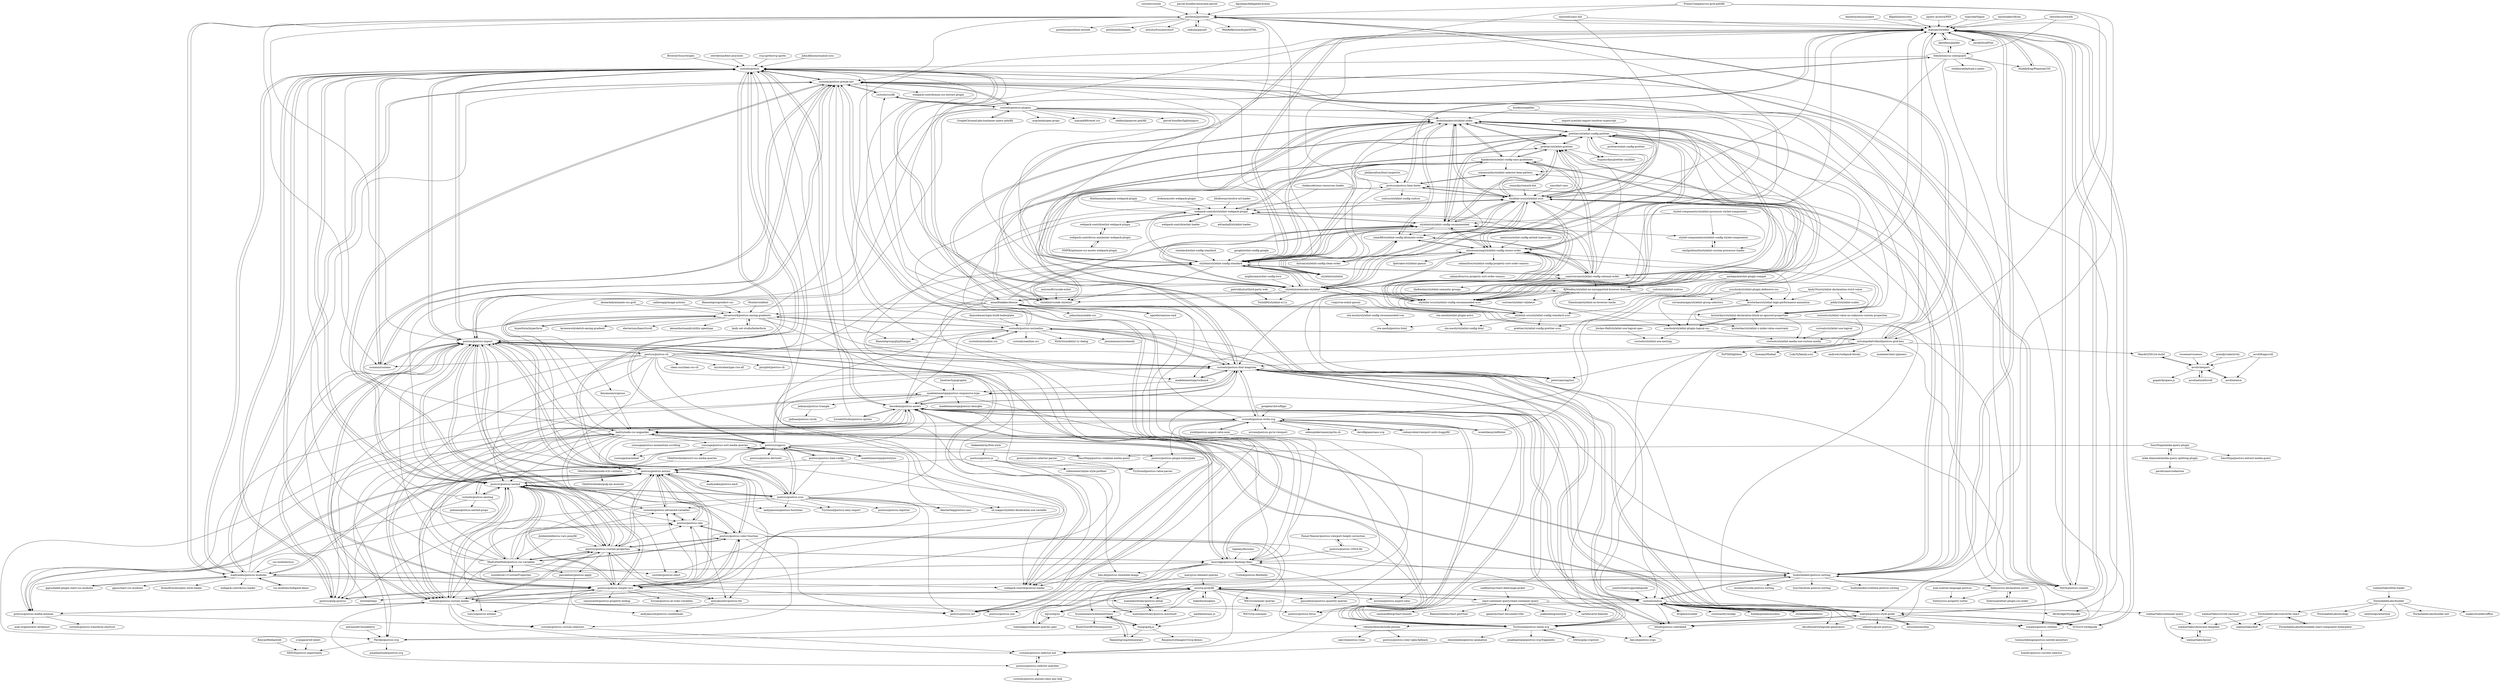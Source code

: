 digraph G {
"parcel-bundler/awesome-parcel" -> "posthtml/posthtml" ["e"=1]
"aholachek/animate-css-grid" -> "larsenwork/postcss-easing-gradients" ["e"=1]
"csstools/normalize.css" -> "csstools/postcss-normalize" ["e"=1]
"rodneyrehm/viewport-units-buggyfill" -> "csstools/postcss-write-svg" ["e"=1]
"marcj/css-element-queries" -> "ausi/cq-prolyfill" ["e"=1]
"marcj/css-element-queries" -> "tysonmatanich/elementQuery" ["e"=1]
"svg-sprite/svg-sprite" -> "csstools/precss" ["e"=1]
"itgalaxy/favicons" -> "luisrudge/postcss-flexbugs-fixes" ["e"=1]
"Snugug/eq.js" -> "tysonmatanich/elementQuery"
"Snugug/eq.js" -> "filamentgroup/elementary"
"Snugug/eq.js" -> "ResponsiveImagesCG/cq-demos"
"calibreapp/image-actions" -> "larsenwork/postcss-easing-gradients" ["e"=1]
"patrickhulce/third-party-web" -> "YozhikM/stylelint-a11y" ["e"=1]
"medialize/sass.js" -> "Snugug/eq.js" ["e"=1]
"katiefenn/parker" -> "matype/stylefmt" ["e"=1]
"katiefenn/parker" -> "SlexAxton/css-colorguard" ["e"=1]
"prettier/stylelint-config-prettier" -> "prettier/stylelint-prettier"
"prettier/stylelint-config-prettier" -> "stylelint/stylelint-config-recommended"
"prettier/stylelint-config-prettier" -> "stylelint-scss/stylelint-scss"
"prettier/stylelint-config-prettier" -> "stylelint/vscode-stylelint"
"prettier/stylelint-config-prettier" -> "hudochenkov/stylelint-order"
"prettier/stylelint-config-prettier" -> "stylelint/stylelint-config-standard"
"prettier/stylelint-config-prettier" -> "stylelint-scss/stylelint-config-standard-scss"
"prettier/stylelint-config-prettier" -> "prettier/stylelint-config-prettier-scss"
"prettier/stylelint-config-prettier" -> "hugomrdias/prettier-stylelint"
"prettier/stylelint-config-prettier" -> "stylelint/awesome-stylelint"
"prettier/stylelint-config-prettier" -> "stylelint-scss/stylelint-config-recommended-scss"
"prettier/stylelint-config-prettier" -> "stormwarning/stylelint-config-recess-order"
"prettier/stylelint-config-prettier" -> "prettier/eslint-config-prettier" ["e"=1]
"prettier/stylelint-config-prettier" -> "kristerkari/stylelint-declaration-block-no-ignored-properties"
"iamturns/eslint-config-airbnb-typescript" -> "stormwarning/stylelint-config-recess-order" ["e"=1]
"mightyiam/eslint-config-love" -> "stylelint/awesome-stylelint" ["e"=1]
"tysonmatanich/elementQuery" -> "filamentgroup/elementary"
"tysonmatanich/elementQuery" -> "Snugug/eq.js"
"tysonmatanich/elementQuery" -> "BoomTownROI/boomqueries"
"csstools/postcss-preset-env" -> "MoOx/postcss-cssnext" ["e"=1]
"csstools/postcss-preset-env" -> "csstools/postcss-plugins"
"csstools/postcss-preset-env" -> "webpack-contrib/postcss-loader" ["e"=1]
"csstools/postcss-preset-env" -> "postcss/postcss-nested"
"csstools/postcss-preset-env" -> "cssnano/cssnano" ["e"=1]
"csstools/postcss-preset-env" -> "postcss/postcss-import"
"csstools/postcss-preset-env" -> "csstools/precss"
"csstools/postcss-preset-env" -> "webpack-contrib/mini-css-extract-plugin" ["e"=1]
"csstools/postcss-preset-env" -> "postcss/postcss-custom-properties"
"csstools/postcss-preset-env" -> "madyankin/postcss-modules"
"csstools/postcss-preset-env" -> "luisrudge/postcss-flexbugs-fixes"
"csstools/postcss-preset-env" -> "stylelint/stylelint" ["e"=1]
"csstools/postcss-preset-env" -> "stylelint/stylelint-config-standard"
"csstools/postcss-preset-env" -> "hudochenkov/stylelint-order"
"csstools/postcss-preset-env" -> "csstools/cssdb"
"2metres/typographic" -> "madeleineostoja/postcss-responsive-type" ["e"=1]
"hail2u/node-css-mqpacker" -> "borodean/postcss-assets"
"hail2u/node-css-mqpacker" -> "yunusga/postcss-sort-media-queries"
"hail2u/node-css-mqpacker" -> "luisrudge/postcss-flexbugs-fixes"
"hail2u/node-css-mqpacker" -> "postcss/postcss-import"
"hail2u/node-css-mqpacker" -> "postcss/gulp-postcss" ["e"=1]
"hail2u/node-css-mqpacker" -> "csstools/precss"
"hail2u/node-css-mqpacker" -> "postcss/postcss-mixins"
"hail2u/node-css-mqpacker" -> "postcss/postcss-nested"
"hail2u/node-css-mqpacker" -> "hudochenkov/postcss-sorting"
"hail2u/node-css-mqpacker" -> "postcss/postcss-media-minmax"
"hail2u/node-css-mqpacker" -> "csstools/postcss-short"
"hail2u/node-css-mqpacker" -> "matype/postcss-style-guide"
"hail2u/node-css-mqpacker" -> "TrySound/postcss-inline-svg"
"hail2u/node-css-mqpacker" -> "csstools/postcss-custom-media"
"hail2u/node-css-mqpacker" -> "postcss/sugarss"
"nuxodin/ie11CustomProperties" -> "MadLittleMods/postcss-css-variables" ["e"=1]
"nuxodin/ie11CustomProperties" -> "postcss/postcss-custom-properties" ["e"=1]
"mike-diamond/media-query-splitting-plugin" -> "SassNinja/media-query-plugin"
"mike-diamond/media-query-splitting-plugin" -> "pavelivanov/redaction"
"prettier/stylelint-prettier" -> "prettier/stylelint-config-prettier"
"prettier/stylelint-prettier" -> "stylelint/stylelint-config-recommended"
"prettier/stylelint-prettier" -> "hudochenkov/stylelint-order"
"prettier/stylelint-prettier" -> "stylelint-scss/stylelint-config-recommended-scss"
"prettier/stylelint-prettier" -> "stylelint-scss/stylelint-scss"
"prettier/stylelint-prettier" -> "hugomrdias/prettier-stylelint"
"prettier/stylelint-prettier" -> "stylelint/vscode-stylelint"
"prettier/stylelint-prettier" -> "bjankord/stylelint-config-sass-guidelines"
"Andy-set-studio/boilerform" -> "larsenwork/postcss-easing-gradients" ["e"=1]
"constverum/stylelint-config-rational-order" -> "hudochenkov/stylelint-order"
"constverum/stylelint-config-rational-order" -> "ream88/stylelint-config-idiomatic-order"
"constverum/stylelint-config-rational-order" -> "stormwarning/stylelint-config-recess-order"
"constverum/stylelint-config-rational-order" -> "stylelint/awesome-stylelint"
"constverum/stylelint-config-rational-order" -> "stylelint/stylelint-config-standard"
"constverum/stylelint-config-rational-order" -> "prettier/stylelint-config-prettier"
"constverum/stylelint-config-rational-order" -> "kristerkari/stylelint-declaration-block-no-ignored-properties"
"constverum/stylelint-config-rational-order" -> "bjankord/stylelint-config-sass-guidelines"
"constverum/stylelint-config-rational-order" -> "theKashey/stylelint-semantic-groups"
"constverum/stylelint-config-rational-order" -> "stylelint/stylelint-config-recommended"
"constverum/stylelint-config-rational-order" -> "RJWadley/stylelint-no-unsupported-browser-features"
"constverum/stylelint-config-rational-order" -> "webpack-contrib/stylelint-webpack-plugin"
"constverum/stylelint-config-rational-order" -> "prettier/stylelint-prettier"
"w0rm/gulp-svgstore" -> "TrySound/postcss-inline-svg" ["e"=1]
"csstools/stylelint-value-no-unknown-custom-properties" -> "csstools/stylelint-media-use-custom-media"
"corysimmons/boy" -> "matype/postcss-style-guide" ["e"=1]
"jhildenbiddle/css-vars-ponyfill" -> "postcss/postcss-custom-properties" ["e"=1]
"jhildenbiddle/css-vars-ponyfill" -> "MadLittleMods/postcss-css-variables" ["e"=1]
"import-js/eslint-import-resolver-typescript" -> "prettier/stylelint-config-prettier" ["e"=1]
"yunusga/postcss-momentum-scrolling" -> "yunusga/marmelad"
"styledown/styledown" -> "csstools/mdcss" ["e"=1]
"SassNinja/media-query-plugin" -> "mike-diamond/media-query-splitting-plugin"
"SassNinja/media-query-plugin" -> "SassNinja/postcss-extract-media-query"
"SassNinja/media-query-plugin" -> "SassNinja/postcss-combine-media-query"
"kristerkari/stylelint-high-performance-animation" -> "kristerkari/stylelint-declaration-block-no-ignored-properties"
"kristerkari/stylelint-high-performance-animation" -> "kristerkari/stylelint-z-index-value-constraint"
"kristerkari/stylelint-high-performance-animation" -> "yuschick/stylelint-plugin-logical-css"
"kristerkari/stylelint-declaration-block-no-ignored-properties" -> "kristerkari/stylelint-high-performance-animation"
"kristerkari/stylelint-declaration-block-no-ignored-properties" -> "yuschick/stylelint-plugin-logical-css"
"kristerkari/stylelint-declaration-block-no-ignored-properties" -> "csstools/stylelint-media-use-custom-media"
"kristerkari/stylelint-declaration-block-no-ignored-properties" -> "kristerkari/stylelint-z-index-value-constraint"
"robwierzbowski/node-pixrem" -> "postcss/postcss-color-rgba-fallback"
"robwierzbowski/node-pixrem" -> "iamvdo/postcss-vmin"
"csstools/stylelint-use-logical" -> "csstools/stylelint-media-use-custom-media"
"taylorhakes/fecha" -> "matype/stylefmt" ["e"=1]
"danielstjules/jsinspect" -> "matype/stylefmt" ["e"=1]
"gaearon/react-document-title" -> "react-container-query/react-container-query" ["e"=1]
"postcss/postcss-custom-properties" -> "MadLittleMods/postcss-css-variables"
"postcss/postcss-custom-properties" -> "postcss/postcss-import"
"postcss/postcss-custom-properties" -> "csstools/postcss-custom-media"
"postcss/postcss-custom-properties" -> "postcss/postcss-simple-vars"
"postcss/postcss-custom-properties" -> "postcss/postcss-color-function"
"postcss/postcss-custom-properties" -> "postcss/postcss-calc"
"postcss/postcss-custom-properties" -> "postcss/postcss-mixins"
"postcss/postcss-custom-properties" -> "postcss/postcss-nested"
"postcss/postcss-custom-properties" -> "maximkoretskiy/postcss-initial"
"postcss/postcss-custom-properties" -> "antyakushev/postcss-for"
"postcss/postcss-custom-properties" -> "csstools/postcss-preset-env"
"postcss/postcss-custom-properties" -> "pascalduez/postcss-apply"
"postcss/postcss-custom-properties" -> "luisrudge/postcss-flexbugs-fixes"
"postcss/postcss-custom-properties" -> "csstools/precss"
"blakeembrey/free-style" -> "postcss/postcss-js" ["e"=1]
"postcss/postcss-bem-linter" -> "simonsmith/stylelint-selector-bem-pattern"
"postcss/postcss-bem-linter" -> "stylelint-scss/stylelint-scss"
"postcss/postcss-bem-linter" -> "hudochenkov/stylelint-order"
"postcss/postcss-bem-linter" -> "stylelint/stylelint-config-standard"
"postcss/postcss-bem-linter" -> "hudochenkov/postcss-sorting"
"postcss/postcss-bem-linter" -> "suitcss/stylelint-config-suitcss"
"postcss/postcss-bem-linter" -> "matype/stylefmt"
"eqcss/eqcss" -> "tomhodgins/element-queries-spec" ["e"=1]
"eqcss/eqcss" -> "ausi/cq-prolyfill" ["e"=1]
"eqcss/eqcss" -> "Snugug/eq.js" ["e"=1]
"postcss/postcss-nested" -> "postcss/postcss-simple-vars"
"postcss/postcss-nested" -> "postcss/postcss-mixins"
"postcss/postcss-nested" -> "postcss/postcss-import"
"postcss/postcss-nested" -> "csstools/postcss-nesting"
"postcss/postcss-nested" -> "postcss/postcss-color-function"
"postcss/postcss-nested" -> "csstools/postcss-custom-media"
"postcss/postcss-nested" -> "postcss/postcss-scss"
"postcss/postcss-nested" -> "csstools/postcss-advanced-variables"
"postcss/postcss-nested" -> "csstools/precss"
"postcss/postcss-nested" -> "postcss/postcss-custom-properties"
"postcss/postcss-nested" -> "csstools/postcss-preset-env"
"postcss/postcss-nested" -> "travco/postcss-extend"
"postcss/postcss-nested" -> "postcss/postcss-calc"
"postcss/postcss-nested" -> "postcss/postcss-url"
"postcss/postcss-nested" -> "MadLittleMods/postcss-css-variables"
"stylelint/stylelint" -> "stylelint/stylelint-config-standard" ["e"=1]
"postcss/postcss-import" -> "postcss/postcss-nested"
"postcss/postcss-import" -> "postcss/postcss-simple-vars"
"postcss/postcss-import" -> "postcss/postcss-mixins"
"postcss/postcss-import" -> "postcss/postcss-custom-properties"
"postcss/postcss-import" -> "postcss/postcss-url"
"postcss/postcss-import" -> "csstools/postcss-custom-media"
"postcss/postcss-import" -> "postcss/postcss-scss"
"postcss/postcss-import" -> "webpack-contrib/postcss-loader" ["e"=1]
"postcss/postcss-import" -> "csstools/precss"
"postcss/postcss-import" -> "cssnano/cssnano" ["e"=1]
"postcss/postcss-import" -> "postcss/postcss-cli"
"postcss/postcss-import" -> "postcss/gulp-postcss" ["e"=1]
"postcss/postcss-import" -> "csstools/postcss-font-magician"
"postcss/postcss-import" -> "TrySound/postcss-easy-import"
"postcss/postcss-import" -> "csstools/postcss-preset-env"
"webpack-contrib/postcss-loader" -> "postcss/postcss-import" ["e"=1]
"Faisal-Manzer/postcss-viewport-height-correction" -> "postcss/postcss-100vh-fix" ["e"=1]
"Faisal-Manzer/postcss-viewport-height-correction" -> "csstools/postcss-selector-not"
"SassNinja/postcss-combine-media-query" -> "yunusga/postcss-sort-media-queries"
"MoOx/postcss-cssnext" -> "csstools/precss" ["e"=1]
"MoOx/postcss-cssnext" -> "csstools/postcss-preset-env" ["e"=1]
"MoOx/postcss-cssnext" -> "matype/stylefmt" ["e"=1]
"onefinestay/react-daterange-picker" -> "react-container-query/react-container-query" ["e"=1]
"filamentgroup/select-css" -> "larsenwork/postcss-easing-gradients" ["e"=1]
"vissense/vissense" -> "asvd/viewport" ["e"=1]
"jonitrythall/svgpocketguide" -> "csstools/mdcss" ["e"=1]
"FremyCompany/css-grid-polyfill" -> "luisrudge/postcss-flexbugs-fixes" ["e"=1]
"FremyCompany/css-grid-polyfill" -> "sylvainpolletvillard/postcss-grid-kiss" ["e"=1]
"FremyCompany/css-grid-polyfill" -> "matype/postcss-style-guide" ["e"=1]
"FremyCompany/css-grid-polyfill" -> "posthtml/posthtml" ["e"=1]
"borodean/postcss-assets" -> "TrySound/postcss-inline-svg"
"borodean/postcss-assets" -> "Pavliko/postcss-svg"
"borodean/postcss-assets" -> "csstools/precss"
"borodean/postcss-assets" -> "madeleineostoja/postcss-responsive-type"
"borodean/postcss-assets" -> "postcss/postcss-url"
"borodean/postcss-assets" -> "csstools/postcss-font-magician"
"borodean/postcss-assets" -> "hail2u/node-css-mqpacker"
"borodean/postcss-assets" -> "2createStudio/postcss-sprites" ["e"=1]
"borodean/postcss-assets" -> "postcss/postcss-mixins"
"borodean/postcss-assets" -> "csstools/postcss-write-svg"
"borodean/postcss-assets" -> "matype/postcss-style-guide"
"borodean/postcss-assets" -> "csstools/postcss-custom-media"
"borodean/postcss-assets" -> "postcss/postcss-focus"
"borodean/postcss-assets" -> "csstools/mdcss"
"borodean/postcss-assets" -> "postcss/gulp-postcss" ["e"=1]
"arendjr/selectivity" -> "asvd/viewport" ["e"=1]
"stylelint/vscode-stylelint" -> "prettier/stylelint-config-prettier"
"stylelint/vscode-stylelint" -> "stylelint/stylelint-config-recommended"
"stylelint/vscode-stylelint" -> "hudochenkov/stylelint-order"
"stylelint/vscode-stylelint" -> "prettier/stylelint-prettier"
"anandthakker/doiuse" -> "RJWadley/stylelint-no-unsupported-browser-features"
"anandthakker/doiuse" -> "SlexAxton/css-colorguard"
"anandthakker/doiuse" -> "btholt/postcss-colorblind"
"anandthakker/doiuse" -> "csstools/postcss-font-magician"
"anandthakker/doiuse" -> "ismamz/postcss-utilities"
"anandthakker/doiuse" -> "matype/postcss-style-guide"
"anandthakker/doiuse" -> "hail2u/node-css-mqpacker"
"anandthakker/doiuse" -> "csstools/precss"
"anandthakker/doiuse" -> "johno/immutable-css" ["e"=1]
"anandthakker/doiuse" -> "sgentle/caniuse-cmd" ["e"=1]
"anandthakker/doiuse" -> "borodean/postcss-assets"
"anandthakker/doiuse" -> "luisrudge/postcss-flexbugs-fixes"
"anandthakker/doiuse" -> "larsenwork/postcss-easing-gradients"
"anandthakker/doiuse" -> "csstools/cssdb"
"anandthakker/doiuse" -> "stylelint/stylelint-config-standard"
"webpack-contrib/eslint-loader" -> "webpack-contrib/stylelint-webpack-plugin" ["e"=1]
"webpack-contrib/css-minimizer-webpack-plugin" -> "webpack-contrib/eslint-webpack-plugin"
"webpack-contrib/css-minimizer-webpack-plugin" -> "NMFR/optimize-css-assets-webpack-plugin" ["e"=1]
"ztoben/assets-webpack-plugin" -> "webpack-contrib/stylelint-webpack-plugin" ["e"=1]
"SlexAxton/css-colorguard" -> "anandthakker/doiuse"
"SlexAxton/css-colorguard" -> "katiefenn/parker" ["e"=1]
"SlexAxton/css-colorguard" -> "csstools/postcss-font-magician"
"SlexAxton/css-colorguard" -> "stubbornella/type-o-matic"
"SlexAxton/css-colorguard" -> "btholt/postcss-colorblind"
"SlexAxton/css-colorguard" -> "matype/stylefmt"
"SlexAxton/css-colorguard" -> "ismamz/postcss-utilities"
"SlexAxton/css-colorguard" -> "csstools/precss"
"SlexAxton/css-colorguard" -> "HuddleEng/PhantomCSS" ["e"=1]
"postcss/postcss-100vh-fix" -> "Faisal-Manzer/postcss-viewport-height-correction" ["e"=1]
"postcss/postcss-100vh-fix" -> "luisrudge/postcss-flexbugs-fixes" ["e"=1]
"SC5/sc5-styleguide" -> "matype/postcss-style-guide" ["e"=1]
"SC5/sc5-styleguide" -> "matype/stylefmt" ["e"=1]
"csstools/postcss-plugins" -> "csstools/postcss-preset-env"
"csstools/postcss-plugins" -> "postcss/postcss-nested"
"csstools/postcss-plugins" -> "csstools/cssdb"
"csstools/postcss-plugins" -> "postcss/postcss-import"
"csstools/postcss-plugins" -> "stylelint-scss/stylelint-config-standard-scss"
"csstools/postcss-plugins" -> "postcss/postcss-mixins"
"csstools/postcss-plugins" -> "GoogleChromeLabs/container-query-polyfill" ["e"=1]
"csstools/postcss-plugins" -> "stormwarning/stylelint-config-recess-order"
"csstools/postcss-plugins" -> "stylelint/awesome-stylelint"
"csstools/postcss-plugins" -> "stylelint/stylelint-config-standard"
"csstools/postcss-plugins" -> "hudochenkov/stylelint-order"
"csstools/postcss-plugins" -> "argyleink/open-props" ["e"=1]
"csstools/postcss-plugins" -> "mayank99/reset.css" ["e"=1]
"csstools/postcss-plugins" -> "oddbird/popover-polyfill" ["e"=1]
"csstools/postcss-plugins" -> "parcel-bundler/lightningcss" ["e"=1]
"webpack-contrib/eslint-webpack-plugin" -> "webpack-contrib/stylelint-webpack-plugin"
"webpack-contrib/eslint-webpack-plugin" -> "webpack-contrib/css-minimizer-webpack-plugin"
"postcss/postcss-color-function" -> "postcss/postcss-calc"
"postcss/postcss-color-function" -> "postcss/postcss-mixins"
"postcss/postcss-color-function" -> "MadLittleMods/postcss-css-variables"
"postcss/postcss-color-function" -> "postcss/postcss-custom-properties"
"postcss/postcss-color-function" -> "postcss/postcss-nested"
"postcss/postcss-color-function" -> "postcss/postcss-simple-vars"
"postcss/postcss-color-function" -> "csstools/postcss-selector-not"
"postcss/postcss-color-function" -> "maximkoretskiy/postcss-autoreset"
"postcss/postcss-color-function" -> "ben-eb/postcss-svgo"
"postcss/postcss-color-function" -> "csstools/postcss-custom-selectors"
"filamentgroup/elementary" -> "tysonmatanich/elementQuery"
"csstools/postcss-custom-media" -> "postcss/postcss-mixins"
"csstools/postcss-custom-media" -> "postcss/postcss-custom-properties"
"csstools/postcss-custom-media" -> "csstools/postcss-custom-selectors"
"csstools/postcss-custom-media" -> "postcss/postcss-import"
"csstools/postcss-custom-media" -> "postcss/postcss-calc"
"csstools/postcss-custom-media" -> "travco/postcss-extend"
"csstools/postcss-custom-media" -> "postcss/postcss-media-minmax"
"csstools/postcss-custom-media" -> "csstools/postcss-selector-not"
"csstools/postcss-custom-media" -> "postcss/postcss-nested"
"csstools/postcss-custom-media" -> "postcss/postcss-simple-vars"
"csstools/postcss-custom-media" -> "postcss/postcss-focus"
"csstools/postcss-custom-media" -> "postcss/postcss-selector-matches"
"csstools/postcss-custom-media" -> "postcss/postcss-use"
"csstools/postcss-custom-media" -> "postcss/postcss-color-function"
"csstools/postcss-custom-media" -> "postcss/postcss-url"
"postcss/postcss-media-minmax" -> "azat-io/generator-alchemist"
"postcss/postcss-media-minmax" -> "csstools/postcss-custom-selectors"
"postcss/postcss-media-minmax" -> "csstools/postcss-custom-media"
"postcss/postcss-media-minmax" -> "csstools/postcss-transform-shortcut"
"postcss/postcss-media-minmax" -> "postcss/postcss-mixins"
"postcss/gulp-postcss" -> "postcss/postcss-simple-vars" ["e"=1]
"postcss/gulp-postcss" -> "postcss/postcss-import" ["e"=1]
"postcss/gulp-postcss" -> "csstools/precss" ["e"=1]
"hcodes/yaspeller" -> "TrySound/postcss-inline-svg" ["e"=1]
"hcodes/yaspeller" -> "hudochenkov/stylelint-order" ["e"=1]
"WICG/cq-usecases" -> "WICG/container-queries"
"postcss/postcss-url" -> "postcss/postcss-import"
"postcss/postcss-url" -> "borodean/postcss-assets"
"postcss/postcss-calc" -> "postcss/postcss-mixins"
"postcss/postcss-calc" -> "csstools/postcss-advanced-variables"
"postcss/postcss-calc" -> "postcss/postcss-color-function"
"postcss/postcss-calc" -> "antyakushev/postcss-for"
"csstools/postcss-custom-selectors" -> "csstools/postcss-selector-not"
"yunusga/postcss-sort-media-queries" -> "SassNinja/postcss-combine-media-query"
"yunusga/postcss-sort-media-queries" -> "OlehDutchenko/sort-css-media-queries"
"yunusga/postcss-sort-media-queries" -> "yunusga/marmelad"
"peterramsing/lost" -> "csstools/precss" ["e"=1]
"cssnano/cssnano" -> "csstools/precss" ["e"=1]
"cssnano/cssnano" -> "postcss/postcss-import" ["e"=1]
"cssnano/cssnano" -> "csstools/postcss-preset-env" ["e"=1]
"matype/postcss-style-guide" -> "matype/stylefmt"
"matype/postcss-style-guide" -> "csstools/postcss-font-magician"
"matype/postcss-style-guide" -> "csstools/mdcss"
"matype/postcss-style-guide" -> "SC5/sc5-styleguide" ["e"=1]
"matype/postcss-style-guide" -> "robwierzbowski/node-pixrem"
"matype/postcss-style-guide" -> "borodean/postcss-assets"
"matype/postcss-style-guide" -> "davidhund/styleguide-generators" ["e"=1]
"matype/postcss-style-guide" -> "TrySound/postcss-inline-svg"
"matype/postcss-style-guide" -> "nDmitry/grunt-postcss" ["e"=1]
"matype/postcss-style-guide" -> "hail2u/node-css-mqpacker"
"matype/postcss-style-guide" -> "postcss/postcss-import"
"matype/postcss-style-guide" -> "corysimmons/boy" ["e"=1]
"matype/postcss-style-guide" -> "ismamz/postcss-utilities"
"matype/postcss-style-guide" -> "btholt/postcss-colorblind"
"matype/postcss-style-guide" -> "madeleineostoja/postcss-responsive-type"
"css-modules/icss" -> "madyankin/postcss-modules" ["e"=1]
"standard/eslint-config-standard" -> "stylelint/stylelint-config-standard" ["e"=1]
"dgraham/delegated-events" -> "posthtml/posthtml" ["e"=1]
"2createStudio/postcss-sprites" -> "borodean/postcss-assets" ["e"=1]
"2createStudio/postcss-sprites" -> "csstools/precss" ["e"=1]
"antonmedv/monkberry" -> "Pavliko/postcss-svg" ["e"=1]
"btholt/postcss-colorblind" -> "csstools/postcss-font-magician"
"btholt/postcss-colorblind" -> "ben-eb/postcss-svgo"
"posthtml/posthtml" -> "madyankin/postcss-modules"
"posthtml/posthtml" -> "posthtml/posthtml-include" ["e"=1]
"posthtml/posthtml" -> "peterramsing/lost" ["e"=1]
"posthtml/posthtml" -> "MoOx/postcss-cssnext" ["e"=1]
"posthtml/posthtml" -> "posthtml/htmlnano" ["e"=1]
"posthtml/posthtml" -> "csstools/postcss-preset-env"
"posthtml/posthtml" -> "matype/stylefmt"
"posthtml/posthtml" -> "sylvainpolletvillard/postcss-grid-kiss"
"posthtml/posthtml" -> "stylelint/stylelint" ["e"=1]
"posthtml/posthtml" -> "astroturfcss/astroturf" ["e"=1]
"posthtml/posthtml" -> "postcss/postcss-import"
"posthtml/posthtml" -> "inikulin/parse5" ["e"=1]
"posthtml/posthtml" -> "stylelint/stylelint-config-standard"
"posthtml/posthtml" -> "cssnano/cssnano" ["e"=1]
"posthtml/posthtml" -> "WebReflection/hyperHTML" ["e"=1]
"dropbox/scooter" -> "csstools/mdcss" ["e"=1]
"madeleineostoja/poststylus" -> "postcss/sugarss" ["e"=1]
"asvd/dragscroll" -> "asvd/intence" ["e"=1]
"asvd/dragscroll" -> "asvd/viewport" ["e"=1]
"sgentle/caniuse-cmd" -> "anandthakker/doiuse" ["e"=1]
"JohnAlbin/normalize-scss" -> "csstools/precss" ["e"=1]
"csstools/postcss-font-magician" -> "borodean/postcss-assets"
"csstools/postcss-font-magician" -> "madeleineostoja/postcss-responsive-type"
"csstools/postcss-font-magician" -> "postcss/postcss-import"
"csstools/postcss-font-magician" -> "madeleineostoja/rucksack" ["e"=1]
"csstools/postcss-font-magician" -> "csstools/postcss-write-svg"
"csstools/postcss-font-magician" -> "TrySound/postcss-inline-svg"
"csstools/postcss-font-magician" -> "matype/postcss-style-guide"
"csstools/postcss-font-magician" -> "ismamz/postcss-utilities"
"csstools/postcss-font-magician" -> "btholt/postcss-colorblind"
"csstools/postcss-font-magician" -> "matype/stylefmt"
"csstools/postcss-font-magician" -> "csstools/precss"
"csstools/postcss-font-magician" -> "csstools/postcss-custom-media"
"csstools/postcss-font-magician" -> "csstools/postcss-normalize"
"csstools/postcss-font-magician" -> "peterramsing/lost" ["e"=1]
"csstools/postcss-font-magician" -> "csstools/mdcss"
"madeleineostoja/postcss-responsive-type" -> "borodean/postcss-assets"
"madeleineostoja/postcss-responsive-type" -> "pascalduez/postcss-quantity-queries"
"madeleineostoja/postcss-responsive-type" -> "csstools/postcss-font-magician"
"madeleineostoja/postcss-responsive-type" -> "jednano/postcss-triangle"
"madeleineostoja/postcss-responsive-type" -> "Pavliko/postcss-svg"
"madeleineostoja/postcss-responsive-type" -> "postcss/postcss-media-minmax"
"madeleineostoja/postcss-responsive-type" -> "madeleineostoja/postcss-hexrgba"
"MaxArt2501/re-build" -> "asvd/viewport"
"sasstools/sass-lint" -> "stylelint-scss/stylelint-scss" ["e"=1]
"sasstools/sass-lint" -> "matype/stylefmt" ["e"=1]
"remarkjs/remark-lint" -> "stylelint-scss/stylelint-scss" ["e"=1]
"jaicab/localFont" -> "matype/stylefmt" ["e"=1]
"csstools/precss" -> "postcss/postcss-mixins"
"csstools/precss" -> "postcss/postcss-import"
"csstools/precss" -> "MoOx/postcss-cssnext" ["e"=1]
"csstools/precss" -> "borodean/postcss-assets"
"csstools/precss" -> "cssnano/cssnano" ["e"=1]
"csstools/precss" -> "webpack-contrib/postcss-loader" ["e"=1]
"csstools/precss" -> "postcss/postcss-nested"
"csstools/precss" -> "peterramsing/lost" ["e"=1]
"csstools/precss" -> "postcss/postcss-scss"
"csstools/precss" -> "postcss/postcss-simple-vars"
"csstools/precss" -> "postcss/gulp-postcss" ["e"=1]
"csstools/precss" -> "csstools/postcss-preset-env"
"csstools/precss" -> "postcss/sugarss"
"csstools/precss" -> "ismamz/postcss-utilities"
"csstools/precss" -> "madyankin/postcss-modules"
"madeleineostoja/rucksack" -> "csstools/postcss-font-magician" ["e"=1]
"madeleineostoja/rucksack" -> "madeleineostoja/postcss-responsive-type" ["e"=1]
"Siilwyn/prettier-plugin-css-order" -> "Siilwyn/css-declaration-sorter"
"israelidanny/ie8linter" -> "csstools/postcss-write-svg" ["e"=1]
"israelidanny/ie8linter" -> "matype/stylefmt" ["e"=1]
"csstools/postcss-normalize" -> "csstools/normalize.css" ["e"=1]
"csstools/postcss-normalize" -> "csstools/postcss-font-magician"
"csstools/postcss-normalize" -> "borodean/postcss-assets"
"csstools/postcss-normalize" -> "stylelint-scss/stylelint-scss"
"csstools/postcss-normalize" -> "larsenwork/postcss-easing-gradients"
"csstools/postcss-normalize" -> "csstools/mdcss"
"csstools/postcss-normalize" -> "csstools/sanitize.css" ["e"=1]
"csstools/postcss-normalize" -> "csstools/postcss-preset-env"
"csstools/postcss-normalize" -> "sylvainpolletvillard/postcss-grid-kiss"
"csstools/postcss-normalize" -> "KittyGiraudel/a11y-dialog" ["e"=1]
"csstools/postcss-normalize" -> "jensimmons/cssremedy" ["e"=1]
"csstools/postcss-normalize" -> "TrySound/postcss-inline-svg"
"csstools/postcss-normalize" -> "postcss/postcss-import"
"csstools/postcss-normalize" -> "postcss/postcss-bem-linter"
"csstools/postcss-normalize" -> "filamentgroup/glyphhanger" ["e"=1]
"luisrudge/postcss-flexbugs-fixes" -> "hail2u/node-css-mqpacker"
"luisrudge/postcss-flexbugs-fixes" -> "postcss/postcss-simple-vars"
"luisrudge/postcss-flexbugs-fixes" -> "postcss/postcss-focus"
"luisrudge/postcss-flexbugs-fixes" -> "postcss/postcss-custom-properties"
"luisrudge/postcss-flexbugs-fixes" -> "hudochenkov/postcss-sorting"
"luisrudge/postcss-flexbugs-fixes" -> "csstools/postcss-preset-env"
"luisrudge/postcss-flexbugs-fixes" -> "csstools/postcss-font-magician"
"luisrudge/postcss-flexbugs-fixes" -> "madyankin/postcss-modules"
"luisrudge/postcss-flexbugs-fixes" -> "stylelint/stylelint-config-standard"
"luisrudge/postcss-flexbugs-fixes" -> "robwierzbowski/node-pixrem"
"luisrudge/postcss-flexbugs-fixes" -> "borodean/postcss-assets"
"luisrudge/postcss-flexbugs-fixes" -> "postcss/postcss-use"
"luisrudge/postcss-flexbugs-fixes" -> "ben-eb/postcss-resemble-image"
"luisrudge/postcss-flexbugs-fixes" -> "Pavliko/postcss-svg"
"luisrudge/postcss-flexbugs-fixes" -> "7rulnik/postcss-flexibility" ["e"=1]
"BrowserSync/recipes" -> "csstools/precss" ["e"=1]
"css-modules/webpack-demo" -> "madyankin/postcss-modules" ["e"=1]
"postcss/postcss-plugin-boilerplate" -> "TrySound/postcss-value-parser"
"asvd/viewport" -> "asvd/intence"
"asvd/viewport" -> "asvd/naturalScroll"
"asvd/viewport" -> "gopatrik/space.js" ["e"=1]
"asvd/viewport" -> "MaxArt2501/re-build"
"postcss/postcss-simple-vars" -> "postcss/postcss-mixins"
"postcss/postcss-simple-vars" -> "postcss/postcss-nested"
"postcss/postcss-simple-vars" -> "postcss/postcss-import"
"postcss/postcss-simple-vars" -> "antyakushev/postcss-for"
"postcss/postcss-simple-vars" -> "csstools/postcss-advanced-variables"
"postcss/postcss-simple-vars" -> "postcss/postcss-calc"
"postcss/postcss-simple-vars" -> "travco/postcss-extend"
"postcss/postcss-simple-vars" -> "postcss/postcss-custom-properties"
"postcss/postcss-simple-vars" -> "Scrum/postcss-at-rules-variables"
"postcss/postcss-simple-vars" -> "postcss/postcss-color-function"
"postcss/postcss-simple-vars" -> "postcss/gulp-postcss" ["e"=1]
"postcss/postcss-simple-vars" -> "csstools/postcss-custom-media"
"postcss/postcss-simple-vars" -> "andyjansson/postcss-conditionals"
"postcss/postcss-simple-vars" -> "simonsmith/postcss-property-lookup"
"postcss/postcss-simple-vars" -> "csstools/precss"
"antyakushev/postcss-for" -> "andyjansson/postcss-conditionals"
"asvd/naturalScroll" -> "asvd/viewport"
"postcss/postcss-selector-parser" -> "TrySound/postcss-value-parser"
"FormidableLabs/converter-react" -> "FormidableLabs/formidable-react-component-boilerplate"
"FormidableLabs/converter-react" -> "walmartlabs/showcase-template"
"FormidableLabs/converter-react" -> "walmartlabs/bolt"
"KosyanMedia/ereb" -> "XXXVII/postcss-importantly"
"FormidableLabs/formidable-react-component-boilerplate" -> "FormidableLabs/converter-react"
"linkedin/eyeglass" -> "ausi/cq-prolyfill" ["e"=1]
"asvd/intence" -> "asvd/viewport"
"WICG/container-queries" -> "WICG/cq-usecases"
"MadLittleMods/postcss-css-variables" -> "postcss/postcss-custom-properties"
"MadLittleMods/postcss-css-variables" -> "postcss/postcss-color-function"
"MadLittleMods/postcss-css-variables" -> "postcss/postcss-nested"
"MadLittleMods/postcss-css-variables" -> "postcss/postcss-simple-vars"
"MadLittleMods/postcss-css-variables" -> "csstools/postcss-custom-media"
"MadLittleMods/postcss-css-variables" -> "pascalduez/postcss-apply"
"MadLittleMods/postcss-css-variables" -> "postcss/postcss-mixins"
"MadLittleMods/postcss-css-variables" -> "postcss/postcss-calc"
"MadLittleMods/postcss-css-variables" -> "postcss/postcss-import"
"MadLittleMods/postcss-css-variables" -> "borodean/postcss-assets"
"MadLittleMods/postcss-css-variables" -> "nuxodin/ie11CustomProperties" ["e"=1]
"MadLittleMods/postcss-css-variables" -> "csstools/postcss-advanced-variables"
"MadLittleMods/postcss-css-variables" -> "csstools/postcss-short"
"MadLittleMods/postcss-css-variables" -> "hail2u/node-css-mqpacker"
"MadLittleMods/postcss-css-variables" -> "csstools/postcss-preset-env"
"postcss/postcss-selector-matches" -> "csstools/postcss-selector-not"
"postcss/postcss-selector-matches" -> "csstools/postcss-pseudo-class-any-link"
"postcss/postcss-mixins" -> "postcss/postcss-simple-vars"
"postcss/postcss-mixins" -> "postcss/postcss-nested"
"postcss/postcss-mixins" -> "postcss/postcss-calc"
"postcss/postcss-mixins" -> "postcss/postcss-import"
"postcss/postcss-mixins" -> "csstools/postcss-advanced-variables"
"postcss/postcss-mixins" -> "csstools/postcss-custom-media"
"postcss/postcss-mixins" -> "postcss/postcss-color-function"
"postcss/postcss-mixins" -> "csstools/precss"
"postcss/postcss-mixins" -> "antyakushev/postcss-for"
"postcss/postcss-mixins" -> "csstools/postcss-nesting"
"postcss/postcss-mixins" -> "postcss/postcss-custom-properties"
"postcss/postcss-mixins" -> "postcss/postcss-scss"
"postcss/postcss-mixins" -> "postcss/postcss-media-minmax"
"postcss/postcss-mixins" -> "andyjansson/postcss-functions"
"postcss/postcss-mixins" -> "madyankin/postcss-each"
"csstools/postcss-nesting" -> "postcss/postcss-mixins"
"csstools/postcss-nesting" -> "postcss/postcss-nested"
"csstools/postcss-nesting" -> "jednano/postcss-nested-props"
"csstools/postcss-nesting" -> "postcss/postcss-simple-vars"
"csstools/postcss-nesting" -> "postcss/postcss-media-minmax"
"csstools/postcss-nesting" -> "postcss/postcss-import"
"csstools/postcss-advanced-variables" -> "postcss/postcss-mixins"
"csstools/postcss-advanced-variables" -> "postcss/postcss-calc"
"Jordan-Hall/stylelint-use-logical-spec" -> "csstools/stylelint-use-nesting"
"Pavliko/postcss-svg" -> "XXXVII/postcss-importantly"
"Pavliko/postcss-svg" -> "jonathantneal/postcss-svg"
"jednano/postcss-triangle" -> "jedmao/postcss-circle"
"o-mega/artof-select" -> "XXXVII/postcss-importantly"
"csstools/postcss-selector-not" -> "postcss/postcss-selector-matches"
"microsoft/vscode-eslint" -> "stylelint/vscode-stylelint" ["e"=1]
"TrySound/postcss-inline-svg" -> "borodean/postcss-assets"
"TrySound/postcss-inline-svg" -> "Pavliko/postcss-svg"
"TrySound/postcss-inline-svg" -> "jonathantneal/postcss-svg-fragments"
"TrySound/postcss-inline-svg" -> "csstools/postcss-font-magician"
"TrySound/postcss-inline-svg" -> "ben-eb/postcss-svgo"
"TrySound/postcss-inline-svg" -> "zhouwenbin/postcss-animation"
"TrySound/postcss-inline-svg" -> "csstools/postcss-write-svg"
"TrySound/postcss-inline-svg" -> "w0rm/gulp-svgstore" ["e"=1]
"TrySound/postcss-inline-svg" -> "matype/postcss-style-guide"
"TrySound/postcss-inline-svg" -> "hail2u/node-css-mqpacker"
"filipelinhares/ress" -> "matype/stylefmt" ["e"=1]
"csstools/mdcss" -> "matype/postcss-style-guide"
"csstools/mdcss" -> "davidhund/styleguide-generators" ["e"=1]
"csstools/mdcss" -> "csswizardry/nudge" ["e"=1]
"csstools/mdcss" -> "dropbox/scooter" ["e"=1]
"csstools/mdcss" -> "borodean/postcss-assets"
"csstools/mdcss" -> "csstools/postcss-font-magician"
"csstools/mdcss" -> "holidaypirates/nucleus" ["e"=1]
"csstools/mdcss" -> "ausi/cq-prolyfill"
"csstools/mdcss" -> "SC5/sc5-styleguide" ["e"=1]
"csstools/mdcss" -> "hudochenkov/postcss-sorting"
"csstools/mdcss" -> "styledown/styledown" ["e"=1]
"csstools/mdcss" -> "ismamz/postcss-utilities"
"csstools/mdcss" -> "btholt/postcss-colorblind"
"csstools/mdcss" -> "devbridge/Styleguide" ["e"=1]
"csstools/mdcss" -> "eqcss/eqcss" ["e"=1]
"postcss/sugarss" -> "madeleineostoja/poststylus" ["e"=1]
"postcss/sugarss" -> "csstools/precss"
"postcss/sugarss" -> "postcss/postcss-mixins"
"postcss/sugarss" -> "postcss/postcss-plugin-boilerplate"
"postcss/sugarss" -> "postcss/postcss-scss"
"postcss/sugarss" -> "postcss/postcss-import"
"postcss/sugarss" -> "AleshaOleg/postcss-sass"
"postcss/sugarss" -> "csstools/postcss-short"
"postcss/sugarss" -> "csstools/postcss-font-magician"
"postcss/sugarss" -> "borodean/postcss-assets"
"postcss/sugarss" -> "postcss/postcss-load-config"
"postcss/sugarss" -> "madyankin/postcss-modules"
"postcss/sugarss" -> "madeleineostoja/postcss-responsive-type"
"postcss/sugarss" -> "hail2u/node-css-mqpacker"
"postcss/sugarss" -> "postcss/postcss-devtools"
"google/eslint-config-google" -> "stylelint/stylelint-config-standard" ["e"=1]
"madyankin/postcss-modules" -> "css-modules/webpack-demo" ["e"=1]
"madyankin/postcss-modules" -> "postcss/postcss-import"
"madyankin/postcss-modules" -> "gajus/babel-plugin-react-css-modules" ["e"=1]
"madyankin/postcss-modules" -> "webpack-contrib/postcss-loader" ["e"=1]
"madyankin/postcss-modules" -> "posthtml/posthtml"
"madyankin/postcss-modules" -> "csstools/precss"
"madyankin/postcss-modules" -> "MoOx/postcss-cssnext" ["e"=1]
"madyankin/postcss-modules" -> "postcss/postcss-nested"
"madyankin/postcss-modules" -> "gajus/react-css-modules" ["e"=1]
"madyankin/postcss-modules" -> "csstools/postcss-preset-env"
"madyankin/postcss-modules" -> "luisrudge/postcss-flexbugs-fixes"
"madyankin/postcss-modules" -> "postcss/postcss-simple-vars"
"madyankin/postcss-modules" -> "postcss/sugarss"
"madyankin/postcss-modules" -> "kriasoft/isomorphic-style-loader" ["e"=1]
"madyankin/postcss-modules" -> "webpack-contrib/css-loader" ["e"=1]
"googlearchive/flipjs" -> "csstools/postcss-write-svg" ["e"=1]
"matype/stylefmt" -> "stylelint/stylelint" ["e"=1]
"matype/stylefmt" -> "matype/postcss-style-guide"
"matype/stylefmt" -> "MoOx/postcss-cssnext" ["e"=1]
"matype/stylefmt" -> "hudochenkov/postcss-sorting"
"matype/stylefmt" -> "csstools/postcss-font-magician"
"matype/stylefmt" -> "stylelint/stylelint-config-standard"
"matype/stylefmt" -> "stylelint-scss/stylelint-scss"
"matype/stylefmt" -> "peterramsing/lost" ["e"=1]
"matype/stylefmt" -> "SC5/sc5-styleguide" ["e"=1]
"matype/stylefmt" -> "katiefenn/parker" ["e"=1]
"matype/stylefmt" -> "postcss/postcss-bem-linter"
"matype/stylefmt" -> "madeleineostoja/rucksack" ["e"=1]
"matype/stylefmt" -> "HuddleEng/PhantomCSS" ["e"=1]
"matype/stylefmt" -> "jaicab/localFont" ["e"=1]
"matype/stylefmt" -> "devbridge/Styleguide" ["e"=1]
"GoogleChromeLabs/container-query-polyfill" -> "csstools/postcss-plugins" ["e"=1]
"react-container-query/react-container-query" -> "casesandberg/react-bounds" ["e"=1]
"react-container-query/react-container-query" -> "ausi/cq-prolyfill"
"react-container-query/react-container-query" -> "gaearon/react-document-title" ["e"=1]
"react-container-query/react-container-query" -> "RamonGebben/react-perf-tool" ["e"=1]
"react-container-query/react-container-query" -> "walmartlabs/container-query"
"react-container-query/react-container-query" -> "joakimbeng/unistyle"
"react-container-query/react-container-query" -> "carteb/carte-blanche" ["e"=1]
"NMFR/optimize-css-assets-webpack-plugin" -> "webpack-contrib/css-minimizer-webpack-plugin" ["e"=1]
"Keyamoon/svgxuse" -> "hail2u/node-css-mqpacker" ["e"=1]
"kutsan/stylelint-config-clean-order" -> "ream88/stylelint-config-idiomatic-order"
"FormidableLabs/builder" -> "walmartlabs/bolt"
"FormidableLabs/builder" -> "FormidableLabs/converter-react"
"FormidableLabs/builder" -> "FormidableLabs/ecology"
"FormidableLabs/builder" -> "interlockjs/interlock"
"FormidableLabs/builder" -> "FormidableLabs/builder-init"
"FormidableLabs/builder" -> "izaakschroeder/afflux"
"walmartlabs/little-loader" -> "FormidableLabs/builder"
"csstools/postcss-write-svg" -> "yisibl/postcss-aspect-ratio-mini"
"csstools/postcss-write-svg" -> "csstools/postcss-font-magician"
"csstools/postcss-write-svg" -> "TrySound/postcss-inline-svg"
"csstools/postcss-write-svg" -> "borodean/postcss-assets"
"csstools/postcss-write-svg" -> "csstools/precss"
"csstools/postcss-write-svg" -> "Pavliko/postcss-svg"
"csstools/postcss-write-svg" -> "postcss/postcss-plugin-boilerplate"
"csstools/postcss-write-svg" -> "evrone/postcss-px-to-viewport" ["e"=1]
"csstools/postcss-write-svg" -> "rodneyrehm/viewport-units-buggyfill" ["e"=1]
"csstools/postcss-write-svg" -> "maximkoretskiy/postcss-autoreset"
"csstools/postcss-write-svg" -> "edenspiekermann/sprite.sh" ["e"=1]
"csstools/postcss-write-svg" -> "davidkpiano/sass-svg" ["e"=1]
"csstools/postcss-write-svg" -> "hail2u/node-css-mqpacker"
"csstools/postcss-write-svg" -> "israelidanny/ie8linter" ["e"=1]
"csstools/postcss-write-svg" -> "matype/stylefmt"
"stylelint/stylelint-config-standard" -> "stylelint/stylelint-config-recommended"
"stylelint/stylelint-config-standard" -> "hudochenkov/stylelint-order"
"stylelint/stylelint-config-standard" -> "stylelint-scss/stylelint-scss"
"stylelint/stylelint-config-standard" -> "stylelint/stylelint" ["e"=1]
"stylelint/stylelint-config-standard" -> "webpack-contrib/stylelint-webpack-plugin"
"stylelint/stylelint-config-standard" -> "prettier/stylelint-config-prettier"
"stylelint/stylelint-config-standard" -> "stormwarning/stylelint-config-recess-order"
"stylelint/stylelint-config-standard" -> "stylelint/awesome-stylelint"
"stylelint/stylelint-config-standard" -> "bjankord/stylelint-config-sass-guidelines"
"stylelint/stylelint-config-standard" -> "webpack-contrib/postcss-loader" ["e"=1]
"stylelint/stylelint-config-standard" -> "stylelint-scss/stylelint-config-recommended-scss"
"stylelint/stylelint-config-standard" -> "stylelint/vscode-stylelint"
"stylelint/stylelint-config-standard" -> "matype/stylefmt"
"stylelint/stylelint-config-standard" -> "constverum/stylelint-config-rational-order"
"stylelint/stylelint-config-standard" -> "stylelint-scss/stylelint-config-standard-scss"
"shakacode/sass-resources-loader" -> "webpack-contrib/stylelint-webpack-plugin" ["e"=1]
"shakacode/sass-resources-loader" -> "stylelint-scss/stylelint-scss" ["e"=1]
"bholloway/resolve-url-loader" -> "webpack-contrib/stylelint-webpack-plugin" ["e"=1]
"walmartlabs/curved-carousel" -> "walmartlabs/showcase-template"
"walmartlabs/curved-carousel" -> "walmartlabs/bolt"
"hudochenkov/postcss-sorting" -> "hudochenkov/stylelint-order"
"hudochenkov/postcss-sorting" -> "mrmlnc/vscode-postcss-sorting"
"hudochenkov/postcss-sorting" -> "lysyi3m/atom-postcss-sorting"
"hudochenkov/postcss-sorting" -> "matype/stylefmt"
"hudochenkov/postcss-sorting" -> "Siilwyn/css-declaration-sorter"
"hudochenkov/postcss-sorting" -> "ausi/cq-prolyfill"
"hudochenkov/postcss-sorting" -> "luisrudge/postcss-flexbugs-fixes"
"hudochenkov/postcss-sorting" -> "postcss/postcss-bem-linter"
"hudochenkov/postcss-sorting" -> "borodean/postcss-assets"
"hudochenkov/postcss-sorting" -> "hail2u/node-css-mqpacker"
"hudochenkov/postcss-sorting" -> "csstools/mdcss"
"hudochenkov/postcss-sorting" -> "simonsmith/stylelint-selector-bem-pattern"
"hudochenkov/postcss-sorting" -> "maximkoretskiy/postcss-initial"
"hudochenkov/postcss-sorting" -> "hudochenkov/sublime-postcss-sorting"
"hudochenkov/postcss-sorting" -> "stylelint-scss/stylelint-scss"
"ota-meshi/eslint-plugin-astro" -> "ota-meshi/stylelint-config-html" ["e"=1]
"ausi/cq-prolyfill" -> "eqcss/eqcss" ["e"=1]
"ausi/cq-prolyfill" -> "maximkoretskiy/postcss-initial"
"ausi/cq-prolyfill" -> "Snugug/eq.js"
"ausi/cq-prolyfill" -> "WICG/container-queries"
"ausi/cq-prolyfill" -> "hudochenkov/postcss-sorting"
"ausi/cq-prolyfill" -> "stowball/eqio" ["e"=1]
"ausi/cq-prolyfill" -> "pascalduez/postcss-quantity-queries"
"ausi/cq-prolyfill" -> "maximkoretskiy/postcss-autoreset"
"ausi/cq-prolyfill" -> "csstools/mdcss"
"ausi/cq-prolyfill" -> "tysonmatanich/elementQuery"
"ausi/cq-prolyfill" -> "react-container-query/react-container-query"
"ausi/cq-prolyfill" -> "tomhodgins/element-queries-spec"
"ausi/cq-prolyfill" -> "arccoza/postcss-aspect-ratio"
"ausi/cq-prolyfill" -> "csstools/postcss-custom-media"
"ausi/cq-prolyfill" -> "linkedin/eyeglass" ["e"=1]
"postcss/postcss-js" -> "TrySound/postcss-value-parser"
"postcss/postcss-js" -> "postcss/postcss-mixins"
"postcss/postcss-js" -> "robinweser/inline-style-prefixer" ["e"=1]
"postcss/postcss-js" -> "postcss/postcss-simple-vars"
"postcss/postcss-scss" -> "postcss/postcss-import"
"postcss/postcss-scss" -> "postcss/postcss-mixins"
"postcss/postcss-scss" -> "postcss/postcss-nested"
"postcss/postcss-scss" -> "postcss/postcss-url"
"postcss/postcss-scss" -> "csstools/precss"
"postcss/postcss-scss" -> "andyjansson/postcss-functions"
"postcss/postcss-scss" -> "postcss/postcss-reporter"
"postcss/postcss-scss" -> "postcss/gulp-postcss" ["e"=1]
"postcss/postcss-scss" -> "csstools/postcss-advanced-variables"
"postcss/postcss-scss" -> "postcss/sugarss"
"postcss/postcss-scss" -> "sh-waqar/stylelint-declaration-use-variable"
"postcss/postcss-scss" -> "borodean/postcss-assets"
"postcss/postcss-scss" -> "TrySound/postcss-easy-import"
"postcss/postcss-scss" -> "AleshaOleg/postcss-sass"
"postcss/postcss-scss" -> "postcss/postcss-simple-vars"
"zhouwenbin/postcss-animation" -> "csstools/postcss-selector-not"
"walmartlabs/showcase-template" -> "walmartlabs/layout"
"ota-meshi/stylelint-config-recommended-vue" -> "ota-meshi/postcss-html"
"Siilwyn/css-declaration-sorter" -> "Siilwyn/prettier-plugin-css-order"
"Siilwyn/css-declaration-sorter" -> "Siilwyn/css-property-sorter"
"Siilwyn/css-declaration-sorter" -> "hudochenkov/postcss-sorting"
"simonsmith/stylelint-selector-bem-pattern" -> "postcss/postcss-bem-linter"
"maximkoretskiy/postcss-autoreset" -> "maximkoretskiy/postcss-initial"
"pascalduez/postcss-apply" -> "csstools/postcss-custom-selectors"
"maximkoretskiy/postcss-initial" -> "maximkoretskiy/postcss-autoreset"
"stylelint-scss/stylelint-config-standard-scss" -> "prettier/stylelint-config-prettier-scss"
"stylelint-scss/stylelint-config-standard-scss" -> "stylelint-scss/stylelint-config-recommended-scss"
"stylelint-scss/stylelint-config-standard-scss" -> "ota-meshi/postcss-html"
"stylelint-scss/stylelint-config-standard-scss" -> "ota-meshi/stylelint-config-html"
"stylelint-scss/stylelint-config-standard-scss" -> "stormwarning/stylelint-config-recess-order"
"walmartlabs/container-query" -> "walmartlabs/showcase-template"
"walmartlabs/container-query" -> "walmartlabs/layout"
"azat-io/atom-language-postcss" -> "Siilwyn/css-property-sorter"
"walmartlabs/layout" -> "walmartlabs/showcase-template"
"damonbauer/npm-build-boilerplate" -> "csstools/postcss-normalize" ["e"=1]
"reworkcss/rework" -> "matype/stylefmt" ["e"=1]
"reworkcss/rework" -> "SlexAxton/css-colorguard" ["e"=1]
"postcss/postcss-cli" -> "postcss/postcss-import"
"postcss/postcss-cli" -> "webpack-contrib/postcss-loader" ["e"=1]
"postcss/postcss-cli" -> "postcss/postcss-nested"
"postcss/postcss-cli" -> "cssnano/cssnano" ["e"=1]
"postcss/postcss-cli" -> "csstools/postcss-custom-media"
"postcss/postcss-cli" -> "pirxpilot/postcss-cli"
"postcss/postcss-cli" -> "clean-css/clean-css-cli" ["e"=1]
"postcss/postcss-cli" -> "csstools/postcss-normalize"
"postcss/postcss-cli" -> "csstools/precss"
"postcss/postcss-cli" -> "csstools/postcss-font-magician"
"postcss/postcss-cli" -> "stylelint/stylelint-config-recommended"
"postcss/postcss-cli" -> "postcss/postcss-custom-properties"
"postcss/postcss-cli" -> "postcss/postcss-simple-vars"
"postcss/postcss-cli" -> "postcss/gulp-postcss" ["e"=1]
"postcss/postcss-cli" -> "mysticatea/npm-run-all" ["e"=1]
"stylelint-scss/stylelint-scss" -> "hudochenkov/stylelint-order"
"stylelint-scss/stylelint-scss" -> "stylelint-scss/stylelint-config-recommended-scss"
"stylelint-scss/stylelint-scss" -> "stylelint/stylelint-config-standard"
"stylelint-scss/stylelint-scss" -> "bjankord/stylelint-config-sass-guidelines"
"stylelint-scss/stylelint-scss" -> "stylelint/stylelint-config-recommended"
"stylelint-scss/stylelint-scss" -> "prettier/stylelint-config-prettier"
"stylelint-scss/stylelint-scss" -> "stylelint-scss/stylelint-config-standard-scss"
"stylelint-scss/stylelint-scss" -> "prettier/stylelint-prettier"
"stylelint-scss/stylelint-scss" -> "stylelint/awesome-stylelint"
"stylelint-scss/stylelint-scss" -> "webpack-contrib/stylelint-webpack-plugin"
"stylelint-scss/stylelint-scss" -> "stormwarning/stylelint-config-recess-order"
"stylelint-scss/stylelint-scss" -> "stylelint/stylelint" ["e"=1]
"stylelint-scss/stylelint-scss" -> "ream88/stylelint-config-idiomatic-order"
"stylelint-scss/stylelint-scss" -> "postcss/postcss-bem-linter"
"stylelint-scss/stylelint-scss" -> "kristerkari/stylelint-declaration-block-no-ignored-properties"
"jquery-archive/PEP" -> "matype/stylefmt" ["e"=1]
"hyperform/hyperform" -> "larsenwork/postcss-easing-gradients" ["e"=1]
"ismamz/postcss-utilities" -> "toomuchdesign/postcss-nested-ancestors"
"ream88/stylelint-config-idiomatic-order" -> "hudochenkov/stylelint-order"
"ream88/stylelint-config-idiomatic-order" -> "stormwarning/stylelint-config-recess-order"
"ream88/stylelint-config-idiomatic-order" -> "constverum/stylelint-config-rational-order"
"ream88/stylelint-config-idiomatic-order" -> "kutsan/stylelint-config-clean-order"
"webpack-contrib/stylelint-webpack-plugin" -> "stylelint/stylelint-config-standard"
"webpack-contrib/stylelint-webpack-plugin" -> "webpack-contrib/eslint-loader" ["e"=1]
"webpack-contrib/stylelint-webpack-plugin" -> "stylelint-scss/stylelint-scss"
"webpack-contrib/stylelint-webpack-plugin" -> "webpack-contrib/eslint-webpack-plugin"
"webpack-contrib/stylelint-webpack-plugin" -> "stylelint/stylelint-config-recommended"
"webpack-contrib/stylelint-webpack-plugin" -> "hudochenkov/stylelint-order"
"webpack-contrib/stylelint-webpack-plugin" -> "bjankord/stylelint-config-sass-guidelines"
"webpack-contrib/stylelint-webpack-plugin" -> "adrianhall/stylelint-loader"
"webpack-contrib/stylelint-webpack-plugin" -> "stylelint-scss/stylelint-config-recommended-scss"
"webpack-contrib/stylelint-webpack-plugin" -> "webpack-contrib/postcss-loader" ["e"=1]
"toomuchdesign/postcss-nested-ancestors" -> "komlev/postcss-current-selector"
"holidaypirates/nucleus" -> "csstools/mdcss" ["e"=1]
"amilajack/eslint-plugin-compat" -> "RJWadley/stylelint-no-unsupported-browser-features" ["e"=1]
"csstree/csstree" -> "posthtml/posthtml" ["e"=1]
"postcss/postcss-load-config" -> "webpack-contrib/postcss-loader" ["e"=1]
"postcss/postcss-load-config" -> "postcss/sugarss"
"postcss/postcss-load-config" -> "postcss/postcss-scss"
"postcss/postcss-load-config" -> "postcss/postcss-mixins"
"HuddleEng/PhantomCSS" -> "matype/stylefmt" ["e"=1]
"Klathmon/imagemin-webpack-plugin" -> "webpack-contrib/stylelint-webpack-plugin" ["e"=1]
"bjankord/stylelint-config-sass-guidelines" -> "stylelint-scss/stylelint-scss"
"bjankord/stylelint-config-sass-guidelines" -> "stylelint/awesome-stylelint"
"bjankord/stylelint-config-sass-guidelines" -> "stylelint-scss/stylelint-config-recommended-scss"
"bjankord/stylelint-config-sass-guidelines" -> "hudochenkov/stylelint-order"
"bjankord/stylelint-config-sass-guidelines" -> "ream88/stylelint-config-idiomatic-order"
"bjankord/stylelint-config-sass-guidelines" -> "stylelint/stylelint-config-standard"
"bjankord/stylelint-config-sass-guidelines" -> "prettier/stylelint-prettier"
"bjankord/stylelint-config-sass-guidelines" -> "webpack-contrib/stylelint-webpack-plugin"
"bjankord/stylelint-config-sass-guidelines" -> "prettier/stylelint-config-prettier"
"bjankord/stylelint-config-sass-guidelines" -> "simonsmith/stylelint-selector-bem-pattern"
"bjankord/stylelint-config-sass-guidelines" -> "constverum/stylelint-config-rational-order"
"yuschick/stylelint-plugin-logical-css" -> "csstools/stylelint-use-nesting"
"yuschick/stylelint-plugin-logical-css" -> "csstools/stylelint-media-use-custom-media"
"yuschick/stylelint-plugin-logical-css" -> "kristerkari/stylelint-declaration-block-no-ignored-properties"
"yuschick/stylelint-plugin-defensive-css" -> "ssivanatarajan/stylelint-group-selectors"
"yuschick/stylelint-plugin-defensive-css" -> "yuschick/stylelint-plugin-logical-css"
"yuschick/stylelint-plugin-defensive-css" -> "kristerkari/stylelint-high-performance-animation"
"typicode/tlapse" -> "matype/stylefmt" ["e"=1]
"csstools/cssdb" -> "csstools/postcss-plugins"
"csstools/cssdb" -> "csstools/postcss-preset-env"
"sass/dart-sass" -> "stylelint-scss/stylelint-scss" ["e"=1]
"sylvainpolletvillard/postcss-grid-kiss" -> "peterramsing/lost" ["e"=1]
"sylvainpolletvillard/postcss-grid-kiss" -> "posthtml/posthtml"
"sylvainpolletvillard/postcss-grid-kiss" -> "csstools/postcss-font-magician"
"sylvainpolletvillard/postcss-grid-kiss" -> "MaxArt2501/re-build"
"sylvainpolletvillard/postcss-grid-kiss" -> "csstools/postcss-normalize"
"sylvainpolletvillard/postcss-grid-kiss" -> "DxF5H/lightbox" ["e"=1]
"sylvainpolletvillard/postcss-grid-kiss" -> "MoOx/postcss-cssnext" ["e"=1]
"sylvainpolletvillard/postcss-grid-kiss" -> "madeleineostoja/rucksack" ["e"=1]
"sylvainpolletvillard/postcss-grid-kiss" -> "csstools/precss"
"sylvainpolletvillard/postcss-grid-kiss" -> "humaan/Modaal" ["e"=1]
"sylvainpolletvillard/postcss-grid-kiss" -> "LukyVj/family.scss" ["e"=1]
"sylvainpolletvillard/postcss-grid-kiss" -> "andywer/webpack-blocks" ["e"=1]
"sylvainpolletvillard/postcss-grid-kiss" -> "matype/stylefmt"
"sylvainpolletvillard/postcss-grid-kiss" -> "csstools/postcss-preset-env"
"sylvainpolletvillard/postcss-grid-kiss" -> "maxbeier/text-spinners" ["e"=1]
"philipwalton/html-inspector" -> "postcss/postcss-bem-linter" ["e"=1]
"gajus/babel-plugin-react-css-modules" -> "madyankin/postcss-modules" ["e"=1]
"stylelint/awesome-stylelint" -> "hudochenkov/stylelint-order"
"stylelint/awesome-stylelint" -> "bjankord/stylelint-config-sass-guidelines"
"stylelint/awesome-stylelint" -> "stylelint-scss/stylelint-scss"
"stylelint/awesome-stylelint" -> "stylelint/stylelint-config-recommended"
"stylelint/awesome-stylelint" -> "stylelint/stylelint-config-standard"
"stylelint/awesome-stylelint" -> "prettier/stylelint-config-prettier"
"stylelint/awesome-stylelint" -> "ream88/stylelint-config-idiomatic-order"
"stylelint/awesome-stylelint" -> "stormwarning/stylelint-config-recess-order"
"stylelint/awesome-stylelint" -> "constverum/stylelint-config-rational-order"
"stylelint/awesome-stylelint" -> "stylelint-scss/stylelint-config-standard-scss"
"stylelint/awesome-stylelint" -> "prettier/stylelint-prettier"
"stylelint/awesome-stylelint" -> "stylelint-scss/stylelint-config-recommended-scss"
"stylelint/awesome-stylelint" -> "YozhikM/stylelint-a11y"
"stylelint/awesome-stylelint" -> "postcss/postcss-url"
"stylelint/awesome-stylelint" -> "stylelint/vscode-stylelint"
"hudochenkov/stylelint-order" -> "stylelint-scss/stylelint-scss"
"hudochenkov/stylelint-order" -> "stylelint/stylelint-config-standard"
"hudochenkov/stylelint-order" -> "constverum/stylelint-config-rational-order"
"hudochenkov/stylelint-order" -> "stylelint/awesome-stylelint"
"hudochenkov/stylelint-order" -> "stormwarning/stylelint-config-recess-order"
"hudochenkov/stylelint-order" -> "prettier/stylelint-prettier"
"hudochenkov/stylelint-order" -> "prettier/stylelint-config-prettier"
"hudochenkov/stylelint-order" -> "ream88/stylelint-config-idiomatic-order"
"hudochenkov/stylelint-order" -> "hudochenkov/postcss-sorting"
"hudochenkov/stylelint-order" -> "stylelint/stylelint-config-recommended"
"hudochenkov/stylelint-order" -> "bjankord/stylelint-config-sass-guidelines"
"hudochenkov/stylelint-order" -> "stylelint/vscode-stylelint"
"hudochenkov/stylelint-order" -> "stylelint/stylelint" ["e"=1]
"hudochenkov/stylelint-order" -> "simonsmith/stylelint-selector-bem-pattern"
"hudochenkov/stylelint-order" -> "stylelint-scss/stylelint-config-recommended-scss"
"AndyOGo/stylelint-declaration-strict-value" -> "sh-waqar/stylelint-declaration-use-variable"
"AndyOGo/stylelint-declaration-strict-value" -> "csstools/stylelint-value-no-unknown-custom-properties"
"AndyOGo/stylelint-declaration-strict-value" -> "jeddy3/stylelint-scales"
"AndyOGo/stylelint-declaration-strict-value" -> "kristerkari/stylelint-high-performance-animation"
"tomhodgins/element-queries-spec" -> "eqcss/eqcss" ["e"=1]
"tomhodgins/element-queries-spec" -> "ausi/cq-prolyfill"
"vuejs/vue-eslint-parser" -> "ota-meshi/stylelint-config-recommended-vue" ["e"=1]
"styled-components/stylelint-processor-styled-components" -> "styled-components/stylelint-config-styled-components" ["e"=1]
"styled-components/stylelint-processor-styled-components" -> "emilgoldsmith/stylelint-custom-processor-loader" ["e"=1]
"styled-components/stylelint-processor-styled-components" -> "stylelint/stylelint-config-recommended" ["e"=1]
"cahamilton/stylelint-config-property-sort-order-smacss" -> "cahamilton/css-property-sort-order-smacss"
"Munter/subfont" -> "larsenwork/postcss-easing-gradients" ["e"=1]
"larsenwork/postcss-easing-gradients" -> "larsenwork/sketch-easing-gradient" ["e"=1]
"larsenwork/postcss-easing-gradients" -> "TrySound/postcss-inline-svg"
"larsenwork/postcss-easing-gradients" -> "ben-eb/postcss-resemble-image"
"larsenwork/postcss-easing-gradients" -> "csstools/postcss-normalize"
"larsenwork/postcss-easing-gradients" -> "electerious/basicScroll" ["e"=1]
"larsenwork/postcss-easing-gradients" -> "filamentgroup/glyphhanger" ["e"=1]
"larsenwork/postcss-easing-gradients" -> "Andy-set-studio/boilerform" ["e"=1]
"larsenwork/postcss-easing-gradients" -> "madeleineostoja/postcss-responsive-type"
"larsenwork/postcss-easing-gradients" -> "hyperform/hyperform" ["e"=1]
"larsenwork/postcss-easing-gradients" -> "csstools/postcss-font-magician"
"larsenwork/postcss-easing-gradients" -> "csstools/postcss-preset-env"
"larsenwork/postcss-easing-gradients" -> "kennethormandy/utility-opentype" ["e"=1]
"larsenwork/postcss-easing-gradients" -> "hail2u/node-css-mqpacker"
"larsenwork/postcss-easing-gradients" -> "Keyamoon/svgxuse" ["e"=1]
"larsenwork/postcss-easing-gradients" -> "stowball/eqio" ["e"=1]
"inikulin/parse5" -> "posthtml/posthtml" ["e"=1]
"stevekwan/best-practices" -> "csstools/precss" ["e"=1]
"stormwarning/stylelint-config-recess-order" -> "stylelint-scss/stylelint-config-standard-scss"
"stormwarning/stylelint-config-recess-order" -> "hudochenkov/stylelint-order"
"stormwarning/stylelint-config-recess-order" -> "ream88/stylelint-config-idiomatic-order"
"stormwarning/stylelint-config-recess-order" -> "stylelint-scss/stylelint-config-recommended-scss"
"stormwarning/stylelint-config-recess-order" -> "stylelint/stylelint-config-standard"
"stormwarning/stylelint-config-recess-order" -> "constverum/stylelint-config-rational-order"
"stormwarning/stylelint-config-recess-order" -> "stylelint-scss/stylelint-scss"
"stormwarning/stylelint-config-recess-order" -> "kristerkari/stylelint-declaration-block-no-ignored-properties"
"stormwarning/stylelint-config-recess-order" -> "stylelint/stylelint-config-recommended"
"stormwarning/stylelint-config-recess-order" -> "kutsan/stylelint-config-clean-order"
"stormwarning/stylelint-config-recess-order" -> "prettier/stylelint-config-prettier"
"stormwarning/stylelint-config-recess-order" -> "stylelint/awesome-stylelint"
"stormwarning/stylelint-config-recess-order" -> "kristerkari/stylelint-high-performance-animation"
"stormwarning/stylelint-config-recess-order" -> "cahamilton/stylelint-config-property-sort-order-smacss"
"stormwarning/stylelint-config-recess-order" -> "fpetrakov/stylelint-gamut"
"RJWadley/stylelint-no-unsupported-browser-features" -> "kristerkari/stylelint-declaration-block-no-ignored-properties"
"RJWadley/stylelint-no-unsupported-browser-features" -> "csstree/stylelint-validator" ["e"=1]
"RJWadley/stylelint-no-unsupported-browser-features" -> "anandthakker/doiuse"
"RJWadley/stylelint-no-unsupported-browser-features" -> "kristerkari/stylelint-high-performance-animation"
"RJWadley/stylelint-no-unsupported-browser-features" -> "yuschick/stylelint-plugin-logical-css"
"RJWadley/stylelint-no-unsupported-browser-features" -> "stylelint-scss/stylelint-config-recommended-scss"
"RJWadley/stylelint-no-unsupported-browser-features" -> "stylelint-scss/stylelint-scss"
"RJWadley/stylelint-no-unsupported-browser-features" -> "Slamdunk/stylelint-no-browser-hacks"
"OlehDutchenko/sort-css-media-queries" -> "OlehDutchenko/node-w3c-validator"
"suitcss/stylelint-suitcss" -> "Slamdunk/stylelint-no-browser-hacks"
"stylelint/stylelint-config-recommended" -> "stylelint/stylelint-config-standard"
"stylelint/stylelint-config-recommended" -> "prettier/stylelint-config-prettier"
"stylelint/stylelint-config-recommended" -> "stylelint-scss/stylelint-scss"
"stylelint/stylelint-config-recommended" -> "prettier/stylelint-prettier"
"stylelint/stylelint-config-recommended" -> "stylelint-scss/stylelint-config-recommended-scss"
"stylelint/stylelint-config-recommended" -> "stylelint/vscode-stylelint"
"stylelint/stylelint-config-recommended" -> "hudochenkov/stylelint-order"
"stylelint/stylelint-config-recommended" -> "stylelint/awesome-stylelint"
"stylelint/stylelint-config-recommended" -> "webpack-contrib/stylelint-webpack-plugin"
"stylelint/stylelint-config-recommended" -> "styled-components/stylelint-config-styled-components"
"stylelint/stylelint-config-recommended" -> "stormwarning/stylelint-config-recess-order"
"stylelint/stylelint-config-recommended" -> "ream88/stylelint-config-idiomatic-order"
"stylelint-scss/stylelint-config-recommended-scss" -> "stylelint-scss/stylelint-config-standard-scss"
"stylelint-scss/stylelint-config-recommended-scss" -> "stylelint-scss/stylelint-scss"
"stylelint-scss/stylelint-config-recommended-scss" -> "stylelint/stylelint-config-recommended"
"stylelint-scss/stylelint-config-recommended-scss" -> "prettier/stylelint-prettier"
"stylelint-scss/stylelint-config-recommended-scss" -> "bjankord/stylelint-config-sass-guidelines"
"stylelint-scss/stylelint-config-recommended-scss" -> "stormwarning/stylelint-config-recess-order"
"yisibl/postcss-aspect-ratio-mini" -> "arccoza/postcss-aspect-ratio"
"yisibl/postcss-aspect-ratio-mini" -> "csstools/postcss-write-svg"
"OlehDutchenko/node-w3c-validator" -> "OlehDutchenko/gulp-ejs-monster"
"styled-components/stylelint-config-styled-components" -> "emilgoldsmith/stylelint-custom-processor-loader"
"emilgoldsmith/stylelint-custom-processor-loader" -> "styled-components/stylelint-config-styled-components"
"parcel-bundler/awesome-parcel" ["l"="-0.39,-27.931", "c"=12]
"posthtml/posthtml" ["l"="24.522,-29.237"]
"aholachek/animate-css-grid" ["l"="22.754,-29.709", "c"=36]
"larsenwork/postcss-easing-gradients" ["l"="24.633,-29.273"]
"csstools/normalize.css" ["l"="22.771,-29.934", "c"=36]
"csstools/postcss-normalize" ["l"="24.604,-29.264"]
"rodneyrehm/viewport-units-buggyfill" ["l"="22.633,-29.734", "c"=36]
"csstools/postcss-write-svg" ["l"="24.682,-29.23"]
"marcj/css-element-queries" ["l"="22.408,-29.81", "c"=36]
"ausi/cq-prolyfill" ["l"="24.499,-29.189"]
"tysonmatanich/elementQuery" ["l"="24.417,-29.148"]
"svg-sprite/svg-sprite" ["l"="24.276,-30.183", "c"=519]
"csstools/precss" ["l"="24.643,-29.203"]
"itgalaxy/favicons" ["l"="24.183,-30.183", "c"=519]
"luisrudge/postcss-flexbugs-fixes" ["l"="24.606,-29.231"]
"Snugug/eq.js" ["l"="24.43,-29.13"]
"filamentgroup/elementary" ["l"="24.403,-29.127"]
"ResponsiveImagesCG/cq-demos" ["l"="24.399,-29.096"]
"calibreapp/image-actions" ["l"="22.82,-29.866", "c"=36]
"patrickhulce/third-party-web" ["l"="-4.66,-29.016", "c"=4]
"YozhikM/stylelint-a11y" ["l"="24.711,-29.414"]
"medialize/sass.js" ["l"="-0.219,-31.539", "c"=295]
"katiefenn/parker" ["l"="22.488,-24.629", "c"=503]
"matype/stylefmt" ["l"="24.614,-29.302"]
"SlexAxton/css-colorguard" ["l"="24.699,-29.302"]
"prettier/stylelint-config-prettier" ["l"="24.582,-29.397"]
"prettier/stylelint-prettier" ["l"="24.594,-29.408"]
"stylelint/stylelint-config-recommended" ["l"="24.611,-29.378"]
"stylelint-scss/stylelint-scss" ["l"="24.593,-29.366"]
"stylelint/vscode-stylelint" ["l"="24.573,-29.408"]
"hudochenkov/stylelint-order" ["l"="24.577,-29.36"]
"stylelint/stylelint-config-standard" ["l"="24.601,-29.345"]
"stylelint-scss/stylelint-config-standard-scss" ["l"="24.557,-29.389"]
"prettier/stylelint-config-prettier-scss" ["l"="24.553,-29.419"]
"hugomrdias/prettier-stylelint" ["l"="24.593,-29.451"]
"stylelint/awesome-stylelint" ["l"="24.618,-29.366"]
"stylelint-scss/stylelint-config-recommended-scss" ["l"="24.572,-29.383"]
"stormwarning/stylelint-config-recess-order" ["l"="24.586,-29.383"]
"prettier/eslint-config-prettier" ["l"="-0.628,-31.309", "c"=295]
"kristerkari/stylelint-declaration-block-no-ignored-properties" ["l"="24.539,-29.403"]
"iamturns/eslint-config-airbnb-typescript" ["l"="-1.802,-28.618", "c"=760]
"mightyiam/eslint-config-love" ["l"="3.78,-20.814", "c"=396]
"BoomTownROI/boomqueries" ["l"="24.38,-29.128"]
"csstools/postcss-preset-env" ["l"="24.582,-29.235"]
"MoOx/postcss-cssnext" ["l"="-0.384,-31.542", "c"=295]
"csstools/postcss-plugins" ["l"="24.586,-29.293"]
"webpack-contrib/postcss-loader" ["l"="0.491,-26.867", "c"=951]
"postcss/postcss-nested" ["l"="24.62,-29.174"]
"cssnano/cssnano" ["l"="-0.375,-31.443", "c"=295]
"postcss/postcss-import" ["l"="24.62,-29.195"]
"webpack-contrib/mini-css-extract-plugin" ["l"="0.498,-26.816", "c"=951]
"postcss/postcss-custom-properties" ["l"="24.601,-29.165"]
"madyankin/postcss-modules" ["l"="24.583,-29.189"]
"stylelint/stylelint" ["l"="-0.501,-31.453", "c"=295]
"csstools/cssdb" ["l"="24.576,-29.272"]
"2metres/typographic" ["l"="22.644,-24.455", "c"=503]
"madeleineostoja/postcss-responsive-type" ["l"="24.696,-29.216"]
"hail2u/node-css-mqpacker" ["l"="24.634,-29.225"]
"borodean/postcss-assets" ["l"="24.657,-29.226"]
"yunusga/postcss-sort-media-queries" ["l"="24.417,-29.251"]
"postcss/gulp-postcss" ["l"="24.424,-30.091", "c"=519]
"postcss/postcss-mixins" ["l"="24.655,-29.156"]
"hudochenkov/postcss-sorting" ["l"="24.556,-29.279"]
"postcss/postcss-media-minmax" ["l"="24.686,-29.143"]
"csstools/postcss-short" ["l"="24.715,-29.193"]
"matype/postcss-style-guide" ["l"="24.655,-29.263"]
"TrySound/postcss-inline-svg" ["l"="24.686,-29.25"]
"csstools/postcss-custom-media" ["l"="24.631,-29.158"]
"postcss/sugarss" ["l"="24.686,-29.189"]
"nuxodin/ie11CustomProperties" ["l"="22.696,-29.744", "c"=36]
"MadLittleMods/postcss-css-variables" ["l"="24.644,-29.172"]
"mike-diamond/media-query-splitting-plugin" ["l"="24.237,-29.288"]
"SassNinja/media-query-plugin" ["l"="24.271,-29.292"]
"pavelivanov/redaction" ["l"="24.203,-29.289"]
"bjankord/stylelint-config-sass-guidelines" ["l"="24.6,-29.388"]
"Andy-set-studio/boilerform" ["l"="22.748,-29.746", "c"=36]
"constverum/stylelint-config-rational-order" ["l"="24.614,-29.398"]
"ream88/stylelint-config-idiomatic-order" ["l"="24.631,-29.387"]
"theKashey/stylelint-semantic-groups" ["l"="24.647,-29.446"]
"RJWadley/stylelint-no-unsupported-browser-features" ["l"="24.548,-29.369"]
"webpack-contrib/stylelint-webpack-plugin" ["l"="24.617,-29.415"]
"w0rm/gulp-svgstore" ["l"="24.309,-30.155", "c"=519]
"csstools/stylelint-value-no-unknown-custom-properties" ["l"="24.454,-29.393"]
"csstools/stylelint-media-use-custom-media" ["l"="24.48,-29.419"]
"corysimmons/boy" ["l"="22.692,-24.42", "c"=503]
"jhildenbiddle/css-vars-ponyfill" ["l"="22.598,-29.803", "c"=36]
"import-js/eslint-import-resolver-typescript" ["l"="-1.864,-28.601", "c"=760]
"yunusga/postcss-momentum-scrolling" ["l"="24.342,-29.227"]
"yunusga/marmelad" ["l"="24.377,-29.237"]
"styledown/styledown" ["l"="22.41,-24.69", "c"=503]
"csstools/mdcss" ["l"="24.617,-29.25"]
"SassNinja/postcss-extract-media-query" ["l"="24.243,-29.318"]
"SassNinja/postcss-combine-media-query" ["l"="24.356,-29.272"]
"kristerkari/stylelint-high-performance-animation" ["l"="24.516,-29.398"]
"kristerkari/stylelint-z-index-value-constraint" ["l"="24.518,-29.42"]
"yuschick/stylelint-plugin-logical-css" ["l"="24.502,-29.414"]
"robwierzbowski/node-pixrem" ["l"="24.532,-29.266"]
"postcss/postcss-color-rgba-fallback" ["l"="24.472,-29.264"]
"iamvdo/postcss-vmin" ["l"="24.494,-29.268"]
"csstools/stylelint-use-logical" ["l"="24.453,-29.453"]
"taylorhakes/fecha" ["l"="22.435,-26.996", "c"=28]
"danielstjules/jsinspect" ["l"="0.072,-29.254", "c"=12]
"gaearon/react-document-title" ["l"="0.524,-28.975", "c"=12]
"react-container-query/react-container-query" ["l"="24.376,-29.164"]
"postcss/postcss-simple-vars" ["l"="24.618,-29.146"]
"postcss/postcss-color-function" ["l"="24.64,-29.143"]
"postcss/postcss-calc" ["l"="24.631,-29.13"]
"maximkoretskiy/postcss-initial" ["l"="24.531,-29.185"]
"antyakushev/postcss-for" ["l"="24.613,-29.116"]
"pascalduez/postcss-apply" ["l"="24.633,-29.101"]
"blakeembrey/free-style" ["l"="0.364,-29.296", "c"=12]
"postcss/postcss-js" ["l"="24.716,-29.086"]
"postcss/postcss-bem-linter" ["l"="24.576,-29.324"]
"simonsmith/stylelint-selector-bem-pattern" ["l"="24.546,-29.339"]
"suitcss/stylelint-config-suitcss" ["l"="24.65,-29.347"]
"eqcss/eqcss" ["l"="22.558,-29.835", "c"=36]
"tomhodgins/element-queries-spec" ["l"="24.451,-29.182"]
"csstools/postcss-nesting" ["l"="24.651,-29.122"]
"postcss/postcss-scss" ["l"="24.669,-29.17"]
"csstools/postcss-advanced-variables" ["l"="24.661,-29.138"]
"travco/postcss-extend" ["l"="24.593,-29.118"]
"postcss/postcss-url" ["l"="24.667,-29.21"]
"postcss/postcss-cli" ["l"="24.597,-29.209"]
"csstools/postcss-font-magician" ["l"="24.65,-29.246"]
"TrySound/postcss-easy-import" ["l"="24.592,-29.134"]
"Faisal-Manzer/postcss-viewport-height-correction" ["l"="24.706,-29.038"]
"postcss/postcss-100vh-fix" ["l"="22.82,-29.67", "c"=36]
"csstools/postcss-selector-not" ["l"="24.678,-29.107"]
"onefinestay/react-daterange-picker" ["l"="0.454,-28.563", "c"=12]
"filamentgroup/select-css" ["l"="22.601,-29.774", "c"=36]
"vissense/vissense" ["l"="22.527,-27.197", "c"=28]
"asvd/viewport" ["l"="24.441,-29.011"]
"jonitrythall/svgpocketguide" ["l"="4.993,-22.017", "c"=362]
"FremyCompany/css-grid-polyfill" ["l"="22.598,-29.919", "c"=36]
"sylvainpolletvillard/postcss-grid-kiss" ["l"="24.549,-29.216"]
"Pavliko/postcss-svg" ["l"="24.723,-29.243"]
"2createStudio/postcss-sprites" ["l"="24.477,-30.268", "c"=519]
"postcss/postcss-focus" ["l"="24.661,-29.19"]
"arendjr/selectivity" ["l"="22.525,-27.148", "c"=28]
"anandthakker/doiuse" ["l"="24.65,-29.299"]
"btholt/postcss-colorblind" ["l"="24.696,-29.271"]
"ismamz/postcss-utilities" ["l"="24.681,-29.284"]
"johno/immutable-css" ["l"="6.416,15.439", "c"=758]
"sgentle/caniuse-cmd" ["l"="22.566,-24.78", "c"=503]
"webpack-contrib/eslint-loader" ["l"="0.507,-26.85", "c"=951]
"webpack-contrib/css-minimizer-webpack-plugin" ["l"="24.648,-29.52"]
"webpack-contrib/eslint-webpack-plugin" ["l"="24.638,-29.482"]
"NMFR/optimize-css-assets-webpack-plugin" ["l"="0.498,-26.794", "c"=951]
"ztoben/assets-webpack-plugin" ["l"="0.482,-26.731", "c"=951]
"stubbornella/type-o-matic" ["l"="24.762,-29.316"]
"HuddleEng/PhantomCSS" ["l"="-2.049,-0.222", "c"=224]
"SC5/sc5-styleguide" ["l"="22.435,-24.687", "c"=503]
"GoogleChromeLabs/container-query-polyfill" ["l"="-9.381,-23.531", "c"=527]
"argyleink/open-props" ["l"="-4,-29.789", "c"=4]
"mayank99/reset.css" ["l"="-9.34,-23.609", "c"=527]
"oddbird/popover-polyfill" ["l"="-9.412,-23.437", "c"=527]
"parcel-bundler/lightningcss" ["l"="-4.235,-29.906", "c"=4]
"maximkoretskiy/postcss-autoreset" ["l"="24.555,-29.164"]
"ben-eb/postcss-svgo" ["l"="24.719,-29.215"]
"csstools/postcss-custom-selectors" ["l"="24.661,-29.108"]
"postcss/postcss-selector-matches" ["l"="24.661,-29.09"]
"postcss/postcss-use" ["l"="24.57,-29.148"]
"azat-io/generator-alchemist" ["l"="24.73,-29.118"]
"csstools/postcss-transform-shortcut" ["l"="24.743,-29.107"]
"hcodes/yaspeller" ["l"="-44.042,24.861", "c"=158]
"WICG/cq-usecases" ["l"="24.45,-29.102"]
"WICG/container-queries" ["l"="24.465,-29.13"]
"OlehDutchenko/sort-css-media-queries" ["l"="24.363,-29.251"]
"peterramsing/lost" ["l"="22.478,-27.169", "c"=28]
"davidhund/styleguide-generators" ["l"="22.479,-24.668", "c"=503]
"nDmitry/grunt-postcss" ["l"="24.314,-30.328", "c"=519]
"css-modules/icss" ["l"="0.365,-27.049", "c"=951]
"standard/eslint-config-standard" ["l"="-0.495,-31.275", "c"=295]
"dgraham/delegated-events" ["l"="-9.492,-24.359", "c"=560]
"antonmedv/monkberry" ["l"="22.612,-27.264", "c"=28]
"posthtml/posthtml-include" ["l"="-3.291,-28.622", "c"=4]
"posthtml/htmlnano" ["l"="-3.265,-28.595", "c"=4]
"astroturfcss/astroturf" ["l"="-4.414,-29.403", "c"=4]
"inikulin/parse5" ["l"="2.849,-30.187", "c"=1206]
"WebReflection/hyperHTML" ["l"="-9.369,-24.462", "c"=560]
"dropbox/scooter" ["l"="24.233,-25.293", "c"=898]
"madeleineostoja/poststylus" ["l"="22.747,-24.375", "c"=503]
"asvd/dragscroll" ["l"="22.494,-29.498", "c"=36]
"asvd/intence" ["l"="24.41,-28.991"]
"JohnAlbin/normalize-scss" ["l"="22.503,-24.486", "c"=503]
"madeleineostoja/rucksack" ["l"="22.583,-27.158", "c"=28]
"pascalduez/postcss-quantity-queries" ["l"="24.556,-29.184"]
"jednano/postcss-triangle" ["l"="24.781,-29.215"]
"madeleineostoja/postcss-hexrgba" ["l"="24.757,-29.222"]
"MaxArt2501/re-build" ["l"="24.472,-29.065"]
"sasstools/sass-lint" ["l"="22.451,-24.601", "c"=503]
"remarkjs/remark-lint" ["l"="-55.566,7.573", "c"=444]
"jaicab/localFont" ["l"="22.492,-27.197", "c"=28]
"Siilwyn/prettier-plugin-css-order" ["l"="24.426,-29.316"]
"Siilwyn/css-declaration-sorter" ["l"="24.461,-29.308"]
"israelidanny/ie8linter" ["l"="22.441,-27.064", "c"=28]
"csstools/sanitize.css" ["l"="22.667,-29.885", "c"=36]
"KittyGiraudel/a11y-dialog" ["l"="22.647,-29.81", "c"=36]
"jensimmons/cssremedy" ["l"="22.737,-29.856", "c"=36]
"filamentgroup/glyphhanger" ["l"="22.643,-29.876", "c"=36]
"ben-eb/postcss-resemble-image" ["l"="24.538,-29.297"]
"7rulnik/postcss-flexibility" ["l"="22.483,-29.967", "c"=36]
"BrowserSync/recipes" ["l"="24.421,-30.007", "c"=519]
"css-modules/webpack-demo" ["l"="0.406,-26.986", "c"=951]
"postcss/postcss-plugin-boilerplate" ["l"="24.76,-29.164"]
"TrySound/postcss-value-parser" ["l"="24.786,-29.096"]
"asvd/naturalScroll" ["l"="24.443,-28.975"]
"gopatrik/space.js" ["l"="22.536,-27.12", "c"=28]
"Scrum/postcss-at-rules-variables" ["l"="24.606,-29.079"]
"andyjansson/postcss-conditionals" ["l"="24.596,-29.096"]
"simonsmith/postcss-property-lookup" ["l"="24.575,-29.089"]
"postcss/postcss-selector-parser" ["l"="24.831,-29.068"]
"FormidableLabs/converter-react" ["l"="24.152,-29.082"]
"FormidableLabs/formidable-react-component-boilerplate" ["l"="24.139,-29.096"]
"walmartlabs/showcase-template" ["l"="24.212,-29.101"]
"walmartlabs/bolt" ["l"="24.142,-29.068"]
"KosyanMedia/ereb" ["l"="24.841,-29.272"]
"XXXVII/postcss-importantly" ["l"="24.801,-29.257"]
"linkedin/eyeglass" ["l"="22.411,-24.517", "c"=503]
"csstools/postcss-pseudo-class-any-link" ["l"="24.667,-29.051"]
"andyjansson/postcss-functions" ["l"="24.703,-29.12"]
"madyankin/postcss-each" ["l"="24.678,-29.08"]
"jednano/postcss-nested-props" ["l"="24.644,-29.064"]
"Jordan-Hall/stylelint-use-logical-spec" ["l"="24.419,-29.455"]
"csstools/stylelint-use-nesting" ["l"="24.448,-29.436"]
"jonathantneal/postcss-svg" ["l"="24.767,-29.25"]
"jedmao/postcss-circle" ["l"="24.814,-29.214"]
"o-mega/artof-select" ["l"="24.835,-29.252"]
"microsoft/vscode-eslint" ["l"="-55.606,7.196", "c"=444]
"jonathantneal/postcss-svg-fragments" ["l"="24.756,-29.272"]
"zhouwenbin/postcss-animation" ["l"="24.715,-29.168"]
"filipelinhares/ress" ["l"="22.762,-29.778", "c"=36]
"csswizardry/nudge" ["l"="22.338,-24.451", "c"=503]
"holidaypirates/nucleus" ["l"="22.442,-24.704", "c"=503]
"devbridge/Styleguide" ["l"="22.503,-24.7", "c"=503]
"AleshaOleg/postcss-sass" ["l"="24.732,-29.175"]
"postcss/postcss-load-config" ["l"="24.723,-29.147"]
"postcss/postcss-devtools" ["l"="24.766,-29.189"]
"google/eslint-config-google" ["l"="-0.445,-31.189", "c"=295]
"gajus/babel-plugin-react-css-modules" ["l"="0.613,-28.955", "c"=12]
"gajus/react-css-modules" ["l"="0.551,-29.014", "c"=12]
"kriasoft/isomorphic-style-loader" ["l"="0.411,-29.272", "c"=12]
"webpack-contrib/css-loader" ["l"="0.525,-26.859", "c"=951]
"googlearchive/flipjs" ["l"="22.459,-29.913", "c"=36]
"casesandberg/react-bounds" ["l"="0.208,-29.149", "c"=12]
"RamonGebben/react-perf-tool" ["l"="0.11,-29.068", "c"=12]
"walmartlabs/container-query" ["l"="24.275,-29.125"]
"joakimbeng/unistyle" ["l"="24.319,-29.151"]
"carteb/carte-blanche" ["l"="0.34,-29.172", "c"=12]
"Keyamoon/svgxuse" ["l"="22.541,-29.813", "c"=36]
"kutsan/stylelint-config-clean-order" ["l"="24.654,-29.407"]
"FormidableLabs/builder" ["l"="24.104,-29.056"]
"FormidableLabs/ecology" ["l"="24.077,-29.078"]
"interlockjs/interlock" ["l"="24.091,-29.027"]
"FormidableLabs/builder-init" ["l"="24.11,-29.035"]
"izaakschroeder/afflux" ["l"="24.124,-29.044"]
"walmartlabs/little-loader" ["l"="24.056,-29.043"]
"yisibl/postcss-aspect-ratio-mini" ["l"="24.706,-29.235"]
"evrone/postcss-px-to-viewport" ["l"="-3.851,-33.194", "c"=30]
"edenspiekermann/sprite.sh" ["l"="-8.429,-23.874", "c"=539]
"davidkpiano/sass-svg" ["l"="22.313,-24.486", "c"=503]
"shakacode/sass-resources-loader" ["l"="0.389,-26.861", "c"=951]
"bholloway/resolve-url-loader" ["l"="0.641,-26.824", "c"=951]
"walmartlabs/curved-carousel" ["l"="24.179,-29.082"]
"mrmlnc/vscode-postcss-sorting" ["l"="24.495,-29.29"]
"lysyi3m/atom-postcss-sorting" ["l"="24.506,-29.308"]
"hudochenkov/sublime-postcss-sorting" ["l"="24.514,-29.287"]
"ota-meshi/eslint-plugin-astro" ["l"="-7.578,-29.32", "c"=479]
"ota-meshi/stylelint-config-html" ["l"="24.529,-29.436"]
"stowball/eqio" ["l"="-8.397,-23.953", "c"=539]
"arccoza/postcss-aspect-ratio" ["l"="24.575,-29.21"]
"robinweser/inline-style-prefixer" ["l"="2.207,-27.049", "c"=894]
"postcss/postcss-reporter" ["l"="24.763,-29.133"]
"sh-waqar/stylelint-declaration-use-variable" ["l"="24.552,-29.257"]
"walmartlabs/layout" ["l"="24.236,-29.11"]
"ota-meshi/stylelint-config-recommended-vue" ["l"="24.512,-29.497"]
"ota-meshi/postcss-html" ["l"="24.529,-29.457"]
"Siilwyn/css-property-sorter" ["l"="24.404,-29.334"]
"azat-io/atom-language-postcss" ["l"="24.37,-29.348"]
"damonbauer/npm-build-boilerplate" ["l"="22.682,-29.807", "c"=36]
"reworkcss/rework" ["l"="22.661,-24.565", "c"=503]
"pirxpilot/postcss-cli" ["l"="24.523,-29.142"]
"clean-css/clean-css-cli" ["l"="-0.254,-31.409", "c"=295]
"mysticatea/npm-run-all" ["l"="-0.521,-35.876", "c"=498]
"jquery-archive/PEP" ["l"="22.49,-29.916", "c"=36]
"hyperform/hyperform" ["l"="-8.376,-23.834", "c"=539]
"toomuchdesign/postcss-nested-ancestors" ["l"="24.74,-29.331"]
"adrianhall/stylelint-loader" ["l"="24.624,-29.457"]
"komlev/postcss-current-selector" ["l"="24.767,-29.347"]
"amilajack/eslint-plugin-compat" ["l"="0.167,-29.322", "c"=12]
"csstree/csstree" ["l"="2.871,-30.232", "c"=1206]
"Klathmon/imagemin-webpack-plugin" ["l"="0.623,-26.874", "c"=951]
"yuschick/stylelint-plugin-defensive-css" ["l"="24.485,-29.44"]
"ssivanatarajan/stylelint-group-selectors" ["l"="24.474,-29.465"]
"typicode/tlapse" ["l"="22.652,-29.714", "c"=36]
"sass/dart-sass" ["l"="-0.444,-31.431", "c"=295]
"DxF5H/lightbox" ["l"="22.839,-27.475", "c"=28]
"humaan/Modaal" ["l"="22.75,-27.227", "c"=28]
"LukyVj/family.scss" ["l"="22.754,-27.253", "c"=28]
"andywer/webpack-blocks" ["l"="0.301,-29.168", "c"=12]
"maxbeier/text-spinners" ["l"="22.951,-27.238", "c"=28]
"philipwalton/html-inspector" ["l"="22.615,-24.572", "c"=503]
"AndyOGo/stylelint-declaration-strict-value" ["l"="24.482,-29.353"]
"jeddy3/stylelint-scales" ["l"="24.45,-29.365"]
"vuejs/vue-eslint-parser" ["l"="-6.741,-32.098", "c"=72]
"styled-components/stylelint-processor-styled-components" ["l"="-4.487,-29.338", "c"=4]
"styled-components/stylelint-config-styled-components" ["l"="24.671,-29.431"]
"emilgoldsmith/stylelint-custom-processor-loader" ["l"="24.688,-29.45"]
"cahamilton/stylelint-config-property-sort-order-smacss" ["l"="24.565,-29.457"]
"cahamilton/css-property-sort-order-smacss" ["l"="24.559,-29.486"]
"Munter/subfont" ["l"="22.703,-29.854", "c"=36]
"larsenwork/sketch-easing-gradient" ["l"="21.44,-24.406", "c"=226]
"electerious/basicScroll" ["l"="22.599,-29.647", "c"=36]
"kennethormandy/utility-opentype" ["l"="22.343,-27.218", "c"=28]
"stevekwan/best-practices" ["l"="22.923,-26.946", "c"=28]
"fpetrakov/stylelint-gamut" ["l"="24.567,-29.435"]
"csstree/stylelint-validator" ["l"="2.83,-30.287", "c"=1206]
"Slamdunk/stylelint-no-browser-hacks" ["l"="24.499,-29.384"]
"OlehDutchenko/node-w3c-validator" ["l"="24.324,-29.252"]
"suitcss/stylelint-suitcss" ["l"="24.474,-29.399"]
"OlehDutchenko/gulp-ejs-monster" ["l"="24.3,-29.251"]
}